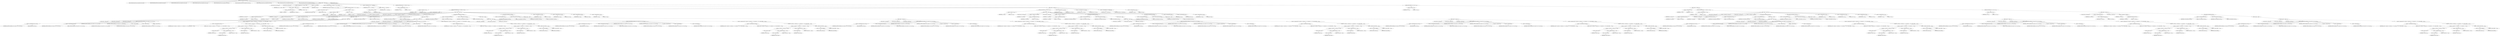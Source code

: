 digraph "putcontig8bitYCbCr22tile" {  
"58651" [label = <(METHOD,putcontig8bitYCbCr22tile)<SUB>2364</SUB>> ]
"58652" [label = <(PARAM,DECLAREContigPutFunc(putcontig8bitYCbCr22tile))<SUB>2364</SUB>> ]
"58653" [label = <(PARAM,DECLAREContigPutFunc(putcontig8bitYCbCr22tile))<SUB>2364</SUB>> ]
"58654" [label = <(PARAM,DECLAREContigPutFunc(putcontig8bitYCbCr22tile))<SUB>2364</SUB>> ]
"58655" [label = <(PARAM,DECLAREContigPutFunc(putcontig8bitYCbCr22tile))<SUB>2364</SUB>> ]
"58656" [label = <(PARAM,DECLAREContigPutFunc(putcontig8bitYCbCr22tile))<SUB>2364</SUB>> ]
"58657" [label = <(PARAM,DECLAREContigPutFunc(putcontig8bitYCbCr22tile))<SUB>2364</SUB>> ]
"58658" [label = <(PARAM,DECLAREContigPutFunc(putcontig8bitYCbCr22tile))<SUB>2364</SUB>> ]
"58659" [label = <(PARAM,DECLAREContigPutFunc(putcontig8bitYCbCr22tile))<SUB>2364</SUB>> ]
"58660" [label = <(PARAM,DECLAREContigPutFunc(putcontig8bitYCbCr22tile))<SUB>2364</SUB>> ]
"58661" [label = <(BLOCK,&lt;empty&gt;,&lt;empty&gt;)<SUB>2365</SUB>> ]
"58662" [label = <(LOCAL,uint32_t* cp2: uint32_t)<SUB>2366</SUB>> ]
"58663" [label = <(LOCAL,int32_t incr: int32_t)<SUB>2367</SUB>> ]
"58664" [label = <(&lt;operator&gt;.assignment,incr = 2 * toskew + w)<SUB>2367</SUB>> ]
"58665" [label = <(IDENTIFIER,incr,incr = 2 * toskew + w)<SUB>2367</SUB>> ]
"58666" [label = <(&lt;operator&gt;.addition,2 * toskew + w)<SUB>2367</SUB>> ]
"58667" [label = <(&lt;operator&gt;.multiplication,2 * toskew)<SUB>2367</SUB>> ]
"58668" [label = <(LITERAL,2,2 * toskew)<SUB>2367</SUB>> ]
"58669" [label = <(IDENTIFIER,toskew,2 * toskew)<SUB>2367</SUB>> ]
"58670" [label = <(IDENTIFIER,w,2 * toskew + w)<SUB>2367</SUB>> ]
"58671" [label = <(&lt;operator&gt;.cast,(void)y)<SUB>2368</SUB>> ]
"58672" [label = <(UNKNOWN,void,void)<SUB>2368</SUB>> ]
"58673" [label = <(IDENTIFIER,y,(void)y)<SUB>2368</SUB>> ]
"58674" [label = <(&lt;operator&gt;.assignment,fromskew = (fromskew / 2) * (2 * 2 + 2))<SUB>2369</SUB>> ]
"58675" [label = <(IDENTIFIER,fromskew,fromskew = (fromskew / 2) * (2 * 2 + 2))<SUB>2369</SUB>> ]
"58676" [label = <(&lt;operator&gt;.multiplication,(fromskew / 2) * (2 * 2 + 2))<SUB>2369</SUB>> ]
"58677" [label = <(&lt;operator&gt;.division,fromskew / 2)<SUB>2369</SUB>> ]
"58678" [label = <(IDENTIFIER,fromskew,fromskew / 2)<SUB>2369</SUB>> ]
"58679" [label = <(LITERAL,2,fromskew / 2)<SUB>2369</SUB>> ]
"58680" [label = <(&lt;operator&gt;.addition,2 * 2 + 2)<SUB>2369</SUB>> ]
"58681" [label = <(&lt;operator&gt;.multiplication,2 * 2)<SUB>2369</SUB>> ]
"58682" [label = <(LITERAL,2,2 * 2)<SUB>2369</SUB>> ]
"58683" [label = <(LITERAL,2,2 * 2)<SUB>2369</SUB>> ]
"58684" [label = <(LITERAL,2,2 * 2 + 2)<SUB>2369</SUB>> ]
"58685" [label = <(&lt;operator&gt;.assignment,cp2 = cp + w + toskew)<SUB>2370</SUB>> ]
"58686" [label = <(IDENTIFIER,cp2,cp2 = cp + w + toskew)<SUB>2370</SUB>> ]
"58687" [label = <(&lt;operator&gt;.addition,cp + w + toskew)<SUB>2370</SUB>> ]
"58688" [label = <(&lt;operator&gt;.addition,cp + w)<SUB>2370</SUB>> ]
"58689" [label = <(IDENTIFIER,cp,cp + w)<SUB>2370</SUB>> ]
"58690" [label = <(IDENTIFIER,w,cp + w)<SUB>2370</SUB>> ]
"58691" [label = <(IDENTIFIER,toskew,cp + w + toskew)<SUB>2370</SUB>> ]
"58692" [label = <(CONTROL_STRUCTURE,while (h &gt;= 2),while (h &gt;= 2))<SUB>2371</SUB>> ]
"58693" [label = <(&lt;operator&gt;.greaterEqualsThan,h &gt;= 2)<SUB>2371</SUB>> ]
"58694" [label = <(IDENTIFIER,h,h &gt;= 2)<SUB>2371</SUB>> ]
"58695" [label = <(LITERAL,2,h &gt;= 2)<SUB>2371</SUB>> ]
"58696" [label = <(BLOCK,&lt;empty&gt;,&lt;empty&gt;)<SUB>2372</SUB>> ]
"58697" [label = <(&lt;operator&gt;.assignment,x = w)<SUB>2373</SUB>> ]
"58698" [label = <(IDENTIFIER,x,x = w)<SUB>2373</SUB>> ]
"58699" [label = <(IDENTIFIER,w,x = w)<SUB>2373</SUB>> ]
"58700" [label = <(CONTROL_STRUCTURE,while (x &gt;= 2),while (x &gt;= 2))<SUB>2374</SUB>> ]
"58701" [label = <(&lt;operator&gt;.greaterEqualsThan,x &gt;= 2)<SUB>2374</SUB>> ]
"58702" [label = <(IDENTIFIER,x,x &gt;= 2)<SUB>2374</SUB>> ]
"58703" [label = <(LITERAL,2,x &gt;= 2)<SUB>2374</SUB>> ]
"58704" [label = <(BLOCK,&lt;empty&gt;,&lt;empty&gt;)<SUB>2375</SUB>> ]
"58705" [label = <(LOCAL,uint32_t Cb: uint32_t)<SUB>2376</SUB>> ]
"58706" [label = <(&lt;operator&gt;.assignment,Cb = pp[4])<SUB>2376</SUB>> ]
"58707" [label = <(IDENTIFIER,Cb,Cb = pp[4])<SUB>2376</SUB>> ]
"58708" [label = <(&lt;operator&gt;.indirectIndexAccess,pp[4])<SUB>2376</SUB>> ]
"58709" [label = <(IDENTIFIER,pp,Cb = pp[4])<SUB>2376</SUB>> ]
"58710" [label = <(LITERAL,4,Cb = pp[4])<SUB>2376</SUB>> ]
"58711" [label = <(LOCAL,uint32_t Cr: uint32_t)<SUB>2377</SUB>> ]
"58712" [label = <(&lt;operator&gt;.assignment,Cr = pp[5])<SUB>2377</SUB>> ]
"58713" [label = <(IDENTIFIER,Cr,Cr = pp[5])<SUB>2377</SUB>> ]
"58714" [label = <(&lt;operator&gt;.indirectIndexAccess,pp[5])<SUB>2377</SUB>> ]
"58715" [label = <(IDENTIFIER,pp,Cr = pp[5])<SUB>2377</SUB>> ]
"58716" [label = <(LITERAL,5,Cr = pp[5])<SUB>2377</SUB>> ]
"58717" [label = <(YCbCrtoRGB,YCbCrtoRGB(cp[0], pp[0]))<SUB>2378</SUB>> ]
"58718" [label = <(&lt;operator&gt;.indirectIndexAccess,cp[0])<SUB>2378</SUB>> ]
"58719" [label = <(IDENTIFIER,cp,YCbCrtoRGB(cp[0], pp[0]))<SUB>2378</SUB>> ]
"58720" [label = <(LITERAL,0,YCbCrtoRGB(cp[0], pp[0]))<SUB>2378</SUB>> ]
"58721" [label = <(&lt;operator&gt;.indirectIndexAccess,pp[0])<SUB>2378</SUB>> ]
"58722" [label = <(IDENTIFIER,pp,YCbCrtoRGB(cp[0], pp[0]))<SUB>2378</SUB>> ]
"58723" [label = <(LITERAL,0,YCbCrtoRGB(cp[0], pp[0]))<SUB>2378</SUB>> ]
"58724" [label = <(BLOCK,&lt;empty&gt;,&lt;empty&gt;)> ]
"58725" [label = <(BLOCK,&lt;empty&gt;,&lt;empty&gt;)<SUB>2378</SUB>> ]
"58726" [label = <(LOCAL,uint32_t r: uint32_t)<SUB>2378</SUB>> ]
"58727" [label = <(LOCAL,uint32_t g: uint32_t)<SUB>2378</SUB>> ]
"58728" [label = <(LOCAL,uint32_t b: uint32_t)<SUB>2378</SUB>> ]
"58729" [label = <(TIFFYCbCrtoRGB,TIFFYCbCrtoRGB(img-&gt;ycbcr, (pp[0]), Cb, Cr, &amp;r, &amp;g, &amp;b))<SUB>2378</SUB>> ]
"58730" [label = <(&lt;operator&gt;.indirectFieldAccess,img-&gt;ycbcr)<SUB>2378</SUB>> ]
"58731" [label = <(IDENTIFIER,img,TIFFYCbCrtoRGB(img-&gt;ycbcr, (pp[0]), Cb, Cr, &amp;r, &amp;g, &amp;b))<SUB>2378</SUB>> ]
"58732" [label = <(FIELD_IDENTIFIER,ycbcr,ycbcr)<SUB>2378</SUB>> ]
"58733" [label = <(&lt;operator&gt;.indirectIndexAccess,pp[0])<SUB>2378</SUB>> ]
"58734" [label = <(IDENTIFIER,pp,TIFFYCbCrtoRGB(img-&gt;ycbcr, (pp[0]), Cb, Cr, &amp;r, &amp;g, &amp;b))<SUB>2378</SUB>> ]
"58735" [label = <(LITERAL,0,TIFFYCbCrtoRGB(img-&gt;ycbcr, (pp[0]), Cb, Cr, &amp;r, &amp;g, &amp;b))<SUB>2378</SUB>> ]
"58736" [label = <(IDENTIFIER,Cb,TIFFYCbCrtoRGB(img-&gt;ycbcr, (pp[0]), Cb, Cr, &amp;r, &amp;g, &amp;b))<SUB>2378</SUB>> ]
"58737" [label = <(IDENTIFIER,Cr,TIFFYCbCrtoRGB(img-&gt;ycbcr, (pp[0]), Cb, Cr, &amp;r, &amp;g, &amp;b))<SUB>2378</SUB>> ]
"58738" [label = <(&lt;operator&gt;.addressOf,&amp;r)<SUB>2378</SUB>> ]
"58739" [label = <(IDENTIFIER,r,TIFFYCbCrtoRGB(img-&gt;ycbcr, (pp[0]), Cb, Cr, &amp;r, &amp;g, &amp;b))<SUB>2378</SUB>> ]
"58740" [label = <(&lt;operator&gt;.addressOf,&amp;g)<SUB>2378</SUB>> ]
"58741" [label = <(IDENTIFIER,g,TIFFYCbCrtoRGB(img-&gt;ycbcr, (pp[0]), Cb, Cr, &amp;r, &amp;g, &amp;b))<SUB>2378</SUB>> ]
"58742" [label = <(&lt;operator&gt;.addressOf,&amp;b)<SUB>2378</SUB>> ]
"58743" [label = <(IDENTIFIER,b,TIFFYCbCrtoRGB(img-&gt;ycbcr, (pp[0]), Cb, Cr, &amp;r, &amp;g, &amp;b))<SUB>2378</SUB>> ]
"58744" [label = <(&lt;operator&gt;.assignment,cp[0] = ((uint32_t)(r) | ((uint32_t)(g) &lt;&lt; 8) | ((uint32_t)(b) &lt;&lt; 16) | (((uint32_t)0xffL) &lt;&lt; 24)))<SUB>2378</SUB>> ]
"58745" [label = <(&lt;operator&gt;.indirectIndexAccess,cp[0])<SUB>2378</SUB>> ]
"58746" [label = <(IDENTIFIER,cp,cp[0] = ((uint32_t)(r) | ((uint32_t)(g) &lt;&lt; 8) | ((uint32_t)(b) &lt;&lt; 16) | (((uint32_t)0xffL) &lt;&lt; 24)))<SUB>2378</SUB>> ]
"58747" [label = <(LITERAL,0,cp[0] = ((uint32_t)(r) | ((uint32_t)(g) &lt;&lt; 8) | ((uint32_t)(b) &lt;&lt; 16) | (((uint32_t)0xffL) &lt;&lt; 24)))<SUB>2378</SUB>> ]
"58748" [label = <(&lt;operator&gt;.or,(uint32_t)(r) | ((uint32_t)(g) &lt;&lt; 8) | ((uint32_t)(b) &lt;&lt; 16) | (((uint32_t)0xffL) &lt;&lt; 24))<SUB>2378</SUB>> ]
"58749" [label = <(&lt;operator&gt;.or,(uint32_t)(r) | ((uint32_t)(g) &lt;&lt; 8) | ((uint32_t)(b) &lt;&lt; 16))<SUB>2378</SUB>> ]
"58750" [label = <(&lt;operator&gt;.or,(uint32_t)(r) | ((uint32_t)(g) &lt;&lt; 8))<SUB>2378</SUB>> ]
"58751" [label = <(uint32_t,(uint32_t)(r))<SUB>2378</SUB>> ]
"58752" [label = <(IDENTIFIER,r,(uint32_t)(r))<SUB>2378</SUB>> ]
"58753" [label = <(&lt;operator&gt;.shiftLeft,(uint32_t)(g) &lt;&lt; 8)<SUB>2378</SUB>> ]
"58754" [label = <(uint32_t,(uint32_t)(g))<SUB>2378</SUB>> ]
"58755" [label = <(IDENTIFIER,g,(uint32_t)(g))<SUB>2378</SUB>> ]
"58756" [label = <(LITERAL,8,(uint32_t)(g) &lt;&lt; 8)<SUB>2378</SUB>> ]
"58757" [label = <(&lt;operator&gt;.shiftLeft,(uint32_t)(b) &lt;&lt; 16)<SUB>2378</SUB>> ]
"58758" [label = <(uint32_t,(uint32_t)(b))<SUB>2378</SUB>> ]
"58759" [label = <(IDENTIFIER,b,(uint32_t)(b))<SUB>2378</SUB>> ]
"58760" [label = <(LITERAL,16,(uint32_t)(b) &lt;&lt; 16)<SUB>2378</SUB>> ]
"58761" [label = <(&lt;operator&gt;.shiftLeft,((uint32_t)0xffL) &lt;&lt; 24)<SUB>2378</SUB>> ]
"58762" [label = <(&lt;operator&gt;.cast,(uint32_t)0xffL)<SUB>2378</SUB>> ]
"58763" [label = <(UNKNOWN,uint32_t,uint32_t)<SUB>2378</SUB>> ]
"58764" [label = <(LITERAL,0xffL,(uint32_t)0xffL)<SUB>2378</SUB>> ]
"58765" [label = <(LITERAL,24,((uint32_t)0xffL) &lt;&lt; 24)<SUB>2378</SUB>> ]
"58766" [label = <(YCbCrtoRGB,YCbCrtoRGB(cp[1], pp[1]))<SUB>2379</SUB>> ]
"58767" [label = <(&lt;operator&gt;.indirectIndexAccess,cp[1])<SUB>2379</SUB>> ]
"58768" [label = <(IDENTIFIER,cp,YCbCrtoRGB(cp[1], pp[1]))<SUB>2379</SUB>> ]
"58769" [label = <(LITERAL,1,YCbCrtoRGB(cp[1], pp[1]))<SUB>2379</SUB>> ]
"58770" [label = <(&lt;operator&gt;.indirectIndexAccess,pp[1])<SUB>2379</SUB>> ]
"58771" [label = <(IDENTIFIER,pp,YCbCrtoRGB(cp[1], pp[1]))<SUB>2379</SUB>> ]
"58772" [label = <(LITERAL,1,YCbCrtoRGB(cp[1], pp[1]))<SUB>2379</SUB>> ]
"58773" [label = <(BLOCK,&lt;empty&gt;,&lt;empty&gt;)> ]
"58774" [label = <(BLOCK,&lt;empty&gt;,&lt;empty&gt;)<SUB>2379</SUB>> ]
"58775" [label = <(LOCAL,uint32_t r: uint32_t)<SUB>2379</SUB>> ]
"58776" [label = <(LOCAL,uint32_t g: uint32_t)<SUB>2379</SUB>> ]
"58777" [label = <(LOCAL,uint32_t b: uint32_t)<SUB>2379</SUB>> ]
"58778" [label = <(TIFFYCbCrtoRGB,TIFFYCbCrtoRGB(img-&gt;ycbcr, (pp[1]), Cb, Cr, &amp;r, &amp;g, &amp;b))<SUB>2379</SUB>> ]
"58779" [label = <(&lt;operator&gt;.indirectFieldAccess,img-&gt;ycbcr)<SUB>2379</SUB>> ]
"58780" [label = <(IDENTIFIER,img,TIFFYCbCrtoRGB(img-&gt;ycbcr, (pp[1]), Cb, Cr, &amp;r, &amp;g, &amp;b))<SUB>2379</SUB>> ]
"58781" [label = <(FIELD_IDENTIFIER,ycbcr,ycbcr)<SUB>2379</SUB>> ]
"58782" [label = <(&lt;operator&gt;.indirectIndexAccess,pp[1])<SUB>2379</SUB>> ]
"58783" [label = <(IDENTIFIER,pp,TIFFYCbCrtoRGB(img-&gt;ycbcr, (pp[1]), Cb, Cr, &amp;r, &amp;g, &amp;b))<SUB>2379</SUB>> ]
"58784" [label = <(LITERAL,1,TIFFYCbCrtoRGB(img-&gt;ycbcr, (pp[1]), Cb, Cr, &amp;r, &amp;g, &amp;b))<SUB>2379</SUB>> ]
"58785" [label = <(IDENTIFIER,Cb,TIFFYCbCrtoRGB(img-&gt;ycbcr, (pp[1]), Cb, Cr, &amp;r, &amp;g, &amp;b))<SUB>2379</SUB>> ]
"58786" [label = <(IDENTIFIER,Cr,TIFFYCbCrtoRGB(img-&gt;ycbcr, (pp[1]), Cb, Cr, &amp;r, &amp;g, &amp;b))<SUB>2379</SUB>> ]
"58787" [label = <(&lt;operator&gt;.addressOf,&amp;r)<SUB>2379</SUB>> ]
"58788" [label = <(IDENTIFIER,r,TIFFYCbCrtoRGB(img-&gt;ycbcr, (pp[1]), Cb, Cr, &amp;r, &amp;g, &amp;b))<SUB>2379</SUB>> ]
"58789" [label = <(&lt;operator&gt;.addressOf,&amp;g)<SUB>2379</SUB>> ]
"58790" [label = <(IDENTIFIER,g,TIFFYCbCrtoRGB(img-&gt;ycbcr, (pp[1]), Cb, Cr, &amp;r, &amp;g, &amp;b))<SUB>2379</SUB>> ]
"58791" [label = <(&lt;operator&gt;.addressOf,&amp;b)<SUB>2379</SUB>> ]
"58792" [label = <(IDENTIFIER,b,TIFFYCbCrtoRGB(img-&gt;ycbcr, (pp[1]), Cb, Cr, &amp;r, &amp;g, &amp;b))<SUB>2379</SUB>> ]
"58793" [label = <(&lt;operator&gt;.assignment,cp[1] = ((uint32_t)(r) | ((uint32_t)(g) &lt;&lt; 8) | ((uint32_t)(b) &lt;&lt; 16) | (((uint32_t)0xffL) &lt;&lt; 24)))<SUB>2379</SUB>> ]
"58794" [label = <(&lt;operator&gt;.indirectIndexAccess,cp[1])<SUB>2379</SUB>> ]
"58795" [label = <(IDENTIFIER,cp,cp[1] = ((uint32_t)(r) | ((uint32_t)(g) &lt;&lt; 8) | ((uint32_t)(b) &lt;&lt; 16) | (((uint32_t)0xffL) &lt;&lt; 24)))<SUB>2379</SUB>> ]
"58796" [label = <(LITERAL,1,cp[1] = ((uint32_t)(r) | ((uint32_t)(g) &lt;&lt; 8) | ((uint32_t)(b) &lt;&lt; 16) | (((uint32_t)0xffL) &lt;&lt; 24)))<SUB>2379</SUB>> ]
"58797" [label = <(&lt;operator&gt;.or,(uint32_t)(r) | ((uint32_t)(g) &lt;&lt; 8) | ((uint32_t)(b) &lt;&lt; 16) | (((uint32_t)0xffL) &lt;&lt; 24))<SUB>2379</SUB>> ]
"58798" [label = <(&lt;operator&gt;.or,(uint32_t)(r) | ((uint32_t)(g) &lt;&lt; 8) | ((uint32_t)(b) &lt;&lt; 16))<SUB>2379</SUB>> ]
"58799" [label = <(&lt;operator&gt;.or,(uint32_t)(r) | ((uint32_t)(g) &lt;&lt; 8))<SUB>2379</SUB>> ]
"58800" [label = <(uint32_t,(uint32_t)(r))<SUB>2379</SUB>> ]
"58801" [label = <(IDENTIFIER,r,(uint32_t)(r))<SUB>2379</SUB>> ]
"58802" [label = <(&lt;operator&gt;.shiftLeft,(uint32_t)(g) &lt;&lt; 8)<SUB>2379</SUB>> ]
"58803" [label = <(uint32_t,(uint32_t)(g))<SUB>2379</SUB>> ]
"58804" [label = <(IDENTIFIER,g,(uint32_t)(g))<SUB>2379</SUB>> ]
"58805" [label = <(LITERAL,8,(uint32_t)(g) &lt;&lt; 8)<SUB>2379</SUB>> ]
"58806" [label = <(&lt;operator&gt;.shiftLeft,(uint32_t)(b) &lt;&lt; 16)<SUB>2379</SUB>> ]
"58807" [label = <(uint32_t,(uint32_t)(b))<SUB>2379</SUB>> ]
"58808" [label = <(IDENTIFIER,b,(uint32_t)(b))<SUB>2379</SUB>> ]
"58809" [label = <(LITERAL,16,(uint32_t)(b) &lt;&lt; 16)<SUB>2379</SUB>> ]
"58810" [label = <(&lt;operator&gt;.shiftLeft,((uint32_t)0xffL) &lt;&lt; 24)<SUB>2379</SUB>> ]
"58811" [label = <(&lt;operator&gt;.cast,(uint32_t)0xffL)<SUB>2379</SUB>> ]
"58812" [label = <(UNKNOWN,uint32_t,uint32_t)<SUB>2379</SUB>> ]
"58813" [label = <(LITERAL,0xffL,(uint32_t)0xffL)<SUB>2379</SUB>> ]
"58814" [label = <(LITERAL,24,((uint32_t)0xffL) &lt;&lt; 24)<SUB>2379</SUB>> ]
"58815" [label = <(YCbCrtoRGB,YCbCrtoRGB(cp2[0], pp[2]))<SUB>2380</SUB>> ]
"58816" [label = <(&lt;operator&gt;.indirectIndexAccess,cp2[0])<SUB>2380</SUB>> ]
"58817" [label = <(IDENTIFIER,cp2,YCbCrtoRGB(cp2[0], pp[2]))<SUB>2380</SUB>> ]
"58818" [label = <(LITERAL,0,YCbCrtoRGB(cp2[0], pp[2]))<SUB>2380</SUB>> ]
"58819" [label = <(&lt;operator&gt;.indirectIndexAccess,pp[2])<SUB>2380</SUB>> ]
"58820" [label = <(IDENTIFIER,pp,YCbCrtoRGB(cp2[0], pp[2]))<SUB>2380</SUB>> ]
"58821" [label = <(LITERAL,2,YCbCrtoRGB(cp2[0], pp[2]))<SUB>2380</SUB>> ]
"58822" [label = <(BLOCK,&lt;empty&gt;,&lt;empty&gt;)> ]
"58823" [label = <(BLOCK,&lt;empty&gt;,&lt;empty&gt;)<SUB>2380</SUB>> ]
"58824" [label = <(LOCAL,uint32_t r: uint32_t)<SUB>2380</SUB>> ]
"58825" [label = <(LOCAL,uint32_t g: uint32_t)<SUB>2380</SUB>> ]
"58826" [label = <(LOCAL,uint32_t b: uint32_t)<SUB>2380</SUB>> ]
"58827" [label = <(TIFFYCbCrtoRGB,TIFFYCbCrtoRGB(img-&gt;ycbcr, (pp[2]), Cb, Cr, &amp;r, &amp;g, &amp;b))<SUB>2380</SUB>> ]
"58828" [label = <(&lt;operator&gt;.indirectFieldAccess,img-&gt;ycbcr)<SUB>2380</SUB>> ]
"58829" [label = <(IDENTIFIER,img,TIFFYCbCrtoRGB(img-&gt;ycbcr, (pp[2]), Cb, Cr, &amp;r, &amp;g, &amp;b))<SUB>2380</SUB>> ]
"58830" [label = <(FIELD_IDENTIFIER,ycbcr,ycbcr)<SUB>2380</SUB>> ]
"58831" [label = <(&lt;operator&gt;.indirectIndexAccess,pp[2])<SUB>2380</SUB>> ]
"58832" [label = <(IDENTIFIER,pp,TIFFYCbCrtoRGB(img-&gt;ycbcr, (pp[2]), Cb, Cr, &amp;r, &amp;g, &amp;b))<SUB>2380</SUB>> ]
"58833" [label = <(LITERAL,2,TIFFYCbCrtoRGB(img-&gt;ycbcr, (pp[2]), Cb, Cr, &amp;r, &amp;g, &amp;b))<SUB>2380</SUB>> ]
"58834" [label = <(IDENTIFIER,Cb,TIFFYCbCrtoRGB(img-&gt;ycbcr, (pp[2]), Cb, Cr, &amp;r, &amp;g, &amp;b))<SUB>2380</SUB>> ]
"58835" [label = <(IDENTIFIER,Cr,TIFFYCbCrtoRGB(img-&gt;ycbcr, (pp[2]), Cb, Cr, &amp;r, &amp;g, &amp;b))<SUB>2380</SUB>> ]
"58836" [label = <(&lt;operator&gt;.addressOf,&amp;r)<SUB>2380</SUB>> ]
"58837" [label = <(IDENTIFIER,r,TIFFYCbCrtoRGB(img-&gt;ycbcr, (pp[2]), Cb, Cr, &amp;r, &amp;g, &amp;b))<SUB>2380</SUB>> ]
"58838" [label = <(&lt;operator&gt;.addressOf,&amp;g)<SUB>2380</SUB>> ]
"58839" [label = <(IDENTIFIER,g,TIFFYCbCrtoRGB(img-&gt;ycbcr, (pp[2]), Cb, Cr, &amp;r, &amp;g, &amp;b))<SUB>2380</SUB>> ]
"58840" [label = <(&lt;operator&gt;.addressOf,&amp;b)<SUB>2380</SUB>> ]
"58841" [label = <(IDENTIFIER,b,TIFFYCbCrtoRGB(img-&gt;ycbcr, (pp[2]), Cb, Cr, &amp;r, &amp;g, &amp;b))<SUB>2380</SUB>> ]
"58842" [label = <(&lt;operator&gt;.assignment,cp2[0] = ((uint32_t)(r) | ((uint32_t)(g) &lt;&lt; 8) | ((uint32_t)(b) &lt;&lt; 16) | (((uint32_t)0xffL) &lt;&lt; 24)))<SUB>2380</SUB>> ]
"58843" [label = <(&lt;operator&gt;.indirectIndexAccess,cp2[0])<SUB>2380</SUB>> ]
"58844" [label = <(IDENTIFIER,cp2,cp2[0] = ((uint32_t)(r) | ((uint32_t)(g) &lt;&lt; 8) | ((uint32_t)(b) &lt;&lt; 16) | (((uint32_t)0xffL) &lt;&lt; 24)))<SUB>2380</SUB>> ]
"58845" [label = <(LITERAL,0,cp2[0] = ((uint32_t)(r) | ((uint32_t)(g) &lt;&lt; 8) | ((uint32_t)(b) &lt;&lt; 16) | (((uint32_t)0xffL) &lt;&lt; 24)))<SUB>2380</SUB>> ]
"58846" [label = <(&lt;operator&gt;.or,(uint32_t)(r) | ((uint32_t)(g) &lt;&lt; 8) | ((uint32_t)(b) &lt;&lt; 16) | (((uint32_t)0xffL) &lt;&lt; 24))<SUB>2380</SUB>> ]
"58847" [label = <(&lt;operator&gt;.or,(uint32_t)(r) | ((uint32_t)(g) &lt;&lt; 8) | ((uint32_t)(b) &lt;&lt; 16))<SUB>2380</SUB>> ]
"58848" [label = <(&lt;operator&gt;.or,(uint32_t)(r) | ((uint32_t)(g) &lt;&lt; 8))<SUB>2380</SUB>> ]
"58849" [label = <(uint32_t,(uint32_t)(r))<SUB>2380</SUB>> ]
"58850" [label = <(IDENTIFIER,r,(uint32_t)(r))<SUB>2380</SUB>> ]
"58851" [label = <(&lt;operator&gt;.shiftLeft,(uint32_t)(g) &lt;&lt; 8)<SUB>2380</SUB>> ]
"58852" [label = <(uint32_t,(uint32_t)(g))<SUB>2380</SUB>> ]
"58853" [label = <(IDENTIFIER,g,(uint32_t)(g))<SUB>2380</SUB>> ]
"58854" [label = <(LITERAL,8,(uint32_t)(g) &lt;&lt; 8)<SUB>2380</SUB>> ]
"58855" [label = <(&lt;operator&gt;.shiftLeft,(uint32_t)(b) &lt;&lt; 16)<SUB>2380</SUB>> ]
"58856" [label = <(uint32_t,(uint32_t)(b))<SUB>2380</SUB>> ]
"58857" [label = <(IDENTIFIER,b,(uint32_t)(b))<SUB>2380</SUB>> ]
"58858" [label = <(LITERAL,16,(uint32_t)(b) &lt;&lt; 16)<SUB>2380</SUB>> ]
"58859" [label = <(&lt;operator&gt;.shiftLeft,((uint32_t)0xffL) &lt;&lt; 24)<SUB>2380</SUB>> ]
"58860" [label = <(&lt;operator&gt;.cast,(uint32_t)0xffL)<SUB>2380</SUB>> ]
"58861" [label = <(UNKNOWN,uint32_t,uint32_t)<SUB>2380</SUB>> ]
"58862" [label = <(LITERAL,0xffL,(uint32_t)0xffL)<SUB>2380</SUB>> ]
"58863" [label = <(LITERAL,24,((uint32_t)0xffL) &lt;&lt; 24)<SUB>2380</SUB>> ]
"58864" [label = <(YCbCrtoRGB,YCbCrtoRGB(cp2[1], pp[3]))<SUB>2381</SUB>> ]
"58865" [label = <(&lt;operator&gt;.indirectIndexAccess,cp2[1])<SUB>2381</SUB>> ]
"58866" [label = <(IDENTIFIER,cp2,YCbCrtoRGB(cp2[1], pp[3]))<SUB>2381</SUB>> ]
"58867" [label = <(LITERAL,1,YCbCrtoRGB(cp2[1], pp[3]))<SUB>2381</SUB>> ]
"58868" [label = <(&lt;operator&gt;.indirectIndexAccess,pp[3])<SUB>2381</SUB>> ]
"58869" [label = <(IDENTIFIER,pp,YCbCrtoRGB(cp2[1], pp[3]))<SUB>2381</SUB>> ]
"58870" [label = <(LITERAL,3,YCbCrtoRGB(cp2[1], pp[3]))<SUB>2381</SUB>> ]
"58871" [label = <(BLOCK,&lt;empty&gt;,&lt;empty&gt;)> ]
"58872" [label = <(BLOCK,&lt;empty&gt;,&lt;empty&gt;)<SUB>2381</SUB>> ]
"58873" [label = <(LOCAL,uint32_t r: uint32_t)<SUB>2381</SUB>> ]
"58874" [label = <(LOCAL,uint32_t g: uint32_t)<SUB>2381</SUB>> ]
"58875" [label = <(LOCAL,uint32_t b: uint32_t)<SUB>2381</SUB>> ]
"58876" [label = <(TIFFYCbCrtoRGB,TIFFYCbCrtoRGB(img-&gt;ycbcr, (pp[3]), Cb, Cr, &amp;r, &amp;g, &amp;b))<SUB>2381</SUB>> ]
"58877" [label = <(&lt;operator&gt;.indirectFieldAccess,img-&gt;ycbcr)<SUB>2381</SUB>> ]
"58878" [label = <(IDENTIFIER,img,TIFFYCbCrtoRGB(img-&gt;ycbcr, (pp[3]), Cb, Cr, &amp;r, &amp;g, &amp;b))<SUB>2381</SUB>> ]
"58879" [label = <(FIELD_IDENTIFIER,ycbcr,ycbcr)<SUB>2381</SUB>> ]
"58880" [label = <(&lt;operator&gt;.indirectIndexAccess,pp[3])<SUB>2381</SUB>> ]
"58881" [label = <(IDENTIFIER,pp,TIFFYCbCrtoRGB(img-&gt;ycbcr, (pp[3]), Cb, Cr, &amp;r, &amp;g, &amp;b))<SUB>2381</SUB>> ]
"58882" [label = <(LITERAL,3,TIFFYCbCrtoRGB(img-&gt;ycbcr, (pp[3]), Cb, Cr, &amp;r, &amp;g, &amp;b))<SUB>2381</SUB>> ]
"58883" [label = <(IDENTIFIER,Cb,TIFFYCbCrtoRGB(img-&gt;ycbcr, (pp[3]), Cb, Cr, &amp;r, &amp;g, &amp;b))<SUB>2381</SUB>> ]
"58884" [label = <(IDENTIFIER,Cr,TIFFYCbCrtoRGB(img-&gt;ycbcr, (pp[3]), Cb, Cr, &amp;r, &amp;g, &amp;b))<SUB>2381</SUB>> ]
"58885" [label = <(&lt;operator&gt;.addressOf,&amp;r)<SUB>2381</SUB>> ]
"58886" [label = <(IDENTIFIER,r,TIFFYCbCrtoRGB(img-&gt;ycbcr, (pp[3]), Cb, Cr, &amp;r, &amp;g, &amp;b))<SUB>2381</SUB>> ]
"58887" [label = <(&lt;operator&gt;.addressOf,&amp;g)<SUB>2381</SUB>> ]
"58888" [label = <(IDENTIFIER,g,TIFFYCbCrtoRGB(img-&gt;ycbcr, (pp[3]), Cb, Cr, &amp;r, &amp;g, &amp;b))<SUB>2381</SUB>> ]
"58889" [label = <(&lt;operator&gt;.addressOf,&amp;b)<SUB>2381</SUB>> ]
"58890" [label = <(IDENTIFIER,b,TIFFYCbCrtoRGB(img-&gt;ycbcr, (pp[3]), Cb, Cr, &amp;r, &amp;g, &amp;b))<SUB>2381</SUB>> ]
"58891" [label = <(&lt;operator&gt;.assignment,cp2[1] = ((uint32_t)(r) | ((uint32_t)(g) &lt;&lt; 8) | ((uint32_t)(b) &lt;&lt; 16) | (((uint32_t)0xffL) &lt;&lt; 24)))<SUB>2381</SUB>> ]
"58892" [label = <(&lt;operator&gt;.indirectIndexAccess,cp2[1])<SUB>2381</SUB>> ]
"58893" [label = <(IDENTIFIER,cp2,cp2[1] = ((uint32_t)(r) | ((uint32_t)(g) &lt;&lt; 8) | ((uint32_t)(b) &lt;&lt; 16) | (((uint32_t)0xffL) &lt;&lt; 24)))<SUB>2381</SUB>> ]
"58894" [label = <(LITERAL,1,cp2[1] = ((uint32_t)(r) | ((uint32_t)(g) &lt;&lt; 8) | ((uint32_t)(b) &lt;&lt; 16) | (((uint32_t)0xffL) &lt;&lt; 24)))<SUB>2381</SUB>> ]
"58895" [label = <(&lt;operator&gt;.or,(uint32_t)(r) | ((uint32_t)(g) &lt;&lt; 8) | ((uint32_t)(b) &lt;&lt; 16) | (((uint32_t)0xffL) &lt;&lt; 24))<SUB>2381</SUB>> ]
"58896" [label = <(&lt;operator&gt;.or,(uint32_t)(r) | ((uint32_t)(g) &lt;&lt; 8) | ((uint32_t)(b) &lt;&lt; 16))<SUB>2381</SUB>> ]
"58897" [label = <(&lt;operator&gt;.or,(uint32_t)(r) | ((uint32_t)(g) &lt;&lt; 8))<SUB>2381</SUB>> ]
"58898" [label = <(uint32_t,(uint32_t)(r))<SUB>2381</SUB>> ]
"58899" [label = <(IDENTIFIER,r,(uint32_t)(r))<SUB>2381</SUB>> ]
"58900" [label = <(&lt;operator&gt;.shiftLeft,(uint32_t)(g) &lt;&lt; 8)<SUB>2381</SUB>> ]
"58901" [label = <(uint32_t,(uint32_t)(g))<SUB>2381</SUB>> ]
"58902" [label = <(IDENTIFIER,g,(uint32_t)(g))<SUB>2381</SUB>> ]
"58903" [label = <(LITERAL,8,(uint32_t)(g) &lt;&lt; 8)<SUB>2381</SUB>> ]
"58904" [label = <(&lt;operator&gt;.shiftLeft,(uint32_t)(b) &lt;&lt; 16)<SUB>2381</SUB>> ]
"58905" [label = <(uint32_t,(uint32_t)(b))<SUB>2381</SUB>> ]
"58906" [label = <(IDENTIFIER,b,(uint32_t)(b))<SUB>2381</SUB>> ]
"58907" [label = <(LITERAL,16,(uint32_t)(b) &lt;&lt; 16)<SUB>2381</SUB>> ]
"58908" [label = <(&lt;operator&gt;.shiftLeft,((uint32_t)0xffL) &lt;&lt; 24)<SUB>2381</SUB>> ]
"58909" [label = <(&lt;operator&gt;.cast,(uint32_t)0xffL)<SUB>2381</SUB>> ]
"58910" [label = <(UNKNOWN,uint32_t,uint32_t)<SUB>2381</SUB>> ]
"58911" [label = <(LITERAL,0xffL,(uint32_t)0xffL)<SUB>2381</SUB>> ]
"58912" [label = <(LITERAL,24,((uint32_t)0xffL) &lt;&lt; 24)<SUB>2381</SUB>> ]
"58913" [label = <(&lt;operator&gt;.assignmentPlus,cp += 2)<SUB>2382</SUB>> ]
"58914" [label = <(IDENTIFIER,cp,cp += 2)<SUB>2382</SUB>> ]
"58915" [label = <(LITERAL,2,cp += 2)<SUB>2382</SUB>> ]
"58916" [label = <(&lt;operator&gt;.assignmentPlus,cp2 += 2)<SUB>2383</SUB>> ]
"58917" [label = <(IDENTIFIER,cp2,cp2 += 2)<SUB>2383</SUB>> ]
"58918" [label = <(LITERAL,2,cp2 += 2)<SUB>2383</SUB>> ]
"58919" [label = <(&lt;operator&gt;.assignmentPlus,pp += 6)<SUB>2384</SUB>> ]
"58920" [label = <(IDENTIFIER,pp,pp += 6)<SUB>2384</SUB>> ]
"58921" [label = <(LITERAL,6,pp += 6)<SUB>2384</SUB>> ]
"58922" [label = <(&lt;operator&gt;.assignmentMinus,x -= 2)<SUB>2385</SUB>> ]
"58923" [label = <(IDENTIFIER,x,x -= 2)<SUB>2385</SUB>> ]
"58924" [label = <(LITERAL,2,x -= 2)<SUB>2385</SUB>> ]
"58925" [label = <(CONTROL_STRUCTURE,if (x == 1),if (x == 1))<SUB>2387</SUB>> ]
"58926" [label = <(&lt;operator&gt;.equals,x == 1)<SUB>2387</SUB>> ]
"58927" [label = <(IDENTIFIER,x,x == 1)<SUB>2387</SUB>> ]
"58928" [label = <(LITERAL,1,x == 1)<SUB>2387</SUB>> ]
"58929" [label = <(BLOCK,&lt;empty&gt;,&lt;empty&gt;)<SUB>2388</SUB>> ]
"58930" [label = <(LOCAL,uint32_t Cb: uint32_t)<SUB>2389</SUB>> ]
"58931" [label = <(&lt;operator&gt;.assignment,Cb = pp[4])<SUB>2389</SUB>> ]
"58932" [label = <(IDENTIFIER,Cb,Cb = pp[4])<SUB>2389</SUB>> ]
"58933" [label = <(&lt;operator&gt;.indirectIndexAccess,pp[4])<SUB>2389</SUB>> ]
"58934" [label = <(IDENTIFIER,pp,Cb = pp[4])<SUB>2389</SUB>> ]
"58935" [label = <(LITERAL,4,Cb = pp[4])<SUB>2389</SUB>> ]
"58936" [label = <(LOCAL,uint32_t Cr: uint32_t)<SUB>2390</SUB>> ]
"58937" [label = <(&lt;operator&gt;.assignment,Cr = pp[5])<SUB>2390</SUB>> ]
"58938" [label = <(IDENTIFIER,Cr,Cr = pp[5])<SUB>2390</SUB>> ]
"58939" [label = <(&lt;operator&gt;.indirectIndexAccess,pp[5])<SUB>2390</SUB>> ]
"58940" [label = <(IDENTIFIER,pp,Cr = pp[5])<SUB>2390</SUB>> ]
"58941" [label = <(LITERAL,5,Cr = pp[5])<SUB>2390</SUB>> ]
"58942" [label = <(YCbCrtoRGB,YCbCrtoRGB(cp[0], pp[0]))<SUB>2391</SUB>> ]
"58943" [label = <(&lt;operator&gt;.indirectIndexAccess,cp[0])<SUB>2391</SUB>> ]
"58944" [label = <(IDENTIFIER,cp,YCbCrtoRGB(cp[0], pp[0]))<SUB>2391</SUB>> ]
"58945" [label = <(LITERAL,0,YCbCrtoRGB(cp[0], pp[0]))<SUB>2391</SUB>> ]
"58946" [label = <(&lt;operator&gt;.indirectIndexAccess,pp[0])<SUB>2391</SUB>> ]
"58947" [label = <(IDENTIFIER,pp,YCbCrtoRGB(cp[0], pp[0]))<SUB>2391</SUB>> ]
"58948" [label = <(LITERAL,0,YCbCrtoRGB(cp[0], pp[0]))<SUB>2391</SUB>> ]
"58949" [label = <(BLOCK,&lt;empty&gt;,&lt;empty&gt;)> ]
"58950" [label = <(BLOCK,&lt;empty&gt;,&lt;empty&gt;)<SUB>2391</SUB>> ]
"58951" [label = <(LOCAL,uint32_t r: uint32_t)<SUB>2391</SUB>> ]
"58952" [label = <(LOCAL,uint32_t g: uint32_t)<SUB>2391</SUB>> ]
"58953" [label = <(LOCAL,uint32_t b: uint32_t)<SUB>2391</SUB>> ]
"58954" [label = <(TIFFYCbCrtoRGB,TIFFYCbCrtoRGB(img-&gt;ycbcr, (pp[0]), Cb, Cr, &amp;r, &amp;g, &amp;b))<SUB>2391</SUB>> ]
"58955" [label = <(&lt;operator&gt;.indirectFieldAccess,img-&gt;ycbcr)<SUB>2391</SUB>> ]
"58956" [label = <(IDENTIFIER,img,TIFFYCbCrtoRGB(img-&gt;ycbcr, (pp[0]), Cb, Cr, &amp;r, &amp;g, &amp;b))<SUB>2391</SUB>> ]
"58957" [label = <(FIELD_IDENTIFIER,ycbcr,ycbcr)<SUB>2391</SUB>> ]
"58958" [label = <(&lt;operator&gt;.indirectIndexAccess,pp[0])<SUB>2391</SUB>> ]
"58959" [label = <(IDENTIFIER,pp,TIFFYCbCrtoRGB(img-&gt;ycbcr, (pp[0]), Cb, Cr, &amp;r, &amp;g, &amp;b))<SUB>2391</SUB>> ]
"58960" [label = <(LITERAL,0,TIFFYCbCrtoRGB(img-&gt;ycbcr, (pp[0]), Cb, Cr, &amp;r, &amp;g, &amp;b))<SUB>2391</SUB>> ]
"58961" [label = <(IDENTIFIER,Cb,TIFFYCbCrtoRGB(img-&gt;ycbcr, (pp[0]), Cb, Cr, &amp;r, &amp;g, &amp;b))<SUB>2391</SUB>> ]
"58962" [label = <(IDENTIFIER,Cr,TIFFYCbCrtoRGB(img-&gt;ycbcr, (pp[0]), Cb, Cr, &amp;r, &amp;g, &amp;b))<SUB>2391</SUB>> ]
"58963" [label = <(&lt;operator&gt;.addressOf,&amp;r)<SUB>2391</SUB>> ]
"58964" [label = <(IDENTIFIER,r,TIFFYCbCrtoRGB(img-&gt;ycbcr, (pp[0]), Cb, Cr, &amp;r, &amp;g, &amp;b))<SUB>2391</SUB>> ]
"58965" [label = <(&lt;operator&gt;.addressOf,&amp;g)<SUB>2391</SUB>> ]
"58966" [label = <(IDENTIFIER,g,TIFFYCbCrtoRGB(img-&gt;ycbcr, (pp[0]), Cb, Cr, &amp;r, &amp;g, &amp;b))<SUB>2391</SUB>> ]
"58967" [label = <(&lt;operator&gt;.addressOf,&amp;b)<SUB>2391</SUB>> ]
"58968" [label = <(IDENTIFIER,b,TIFFYCbCrtoRGB(img-&gt;ycbcr, (pp[0]), Cb, Cr, &amp;r, &amp;g, &amp;b))<SUB>2391</SUB>> ]
"58969" [label = <(&lt;operator&gt;.assignment,cp[0] = ((uint32_t)(r) | ((uint32_t)(g) &lt;&lt; 8) | ((uint32_t)(b) &lt;&lt; 16) | (((uint32_t)0xffL) &lt;&lt; 24)))<SUB>2391</SUB>> ]
"58970" [label = <(&lt;operator&gt;.indirectIndexAccess,cp[0])<SUB>2391</SUB>> ]
"58971" [label = <(IDENTIFIER,cp,cp[0] = ((uint32_t)(r) | ((uint32_t)(g) &lt;&lt; 8) | ((uint32_t)(b) &lt;&lt; 16) | (((uint32_t)0xffL) &lt;&lt; 24)))<SUB>2391</SUB>> ]
"58972" [label = <(LITERAL,0,cp[0] = ((uint32_t)(r) | ((uint32_t)(g) &lt;&lt; 8) | ((uint32_t)(b) &lt;&lt; 16) | (((uint32_t)0xffL) &lt;&lt; 24)))<SUB>2391</SUB>> ]
"58973" [label = <(&lt;operator&gt;.or,(uint32_t)(r) | ((uint32_t)(g) &lt;&lt; 8) | ((uint32_t)(b) &lt;&lt; 16) | (((uint32_t)0xffL) &lt;&lt; 24))<SUB>2391</SUB>> ]
"58974" [label = <(&lt;operator&gt;.or,(uint32_t)(r) | ((uint32_t)(g) &lt;&lt; 8) | ((uint32_t)(b) &lt;&lt; 16))<SUB>2391</SUB>> ]
"58975" [label = <(&lt;operator&gt;.or,(uint32_t)(r) | ((uint32_t)(g) &lt;&lt; 8))<SUB>2391</SUB>> ]
"58976" [label = <(uint32_t,(uint32_t)(r))<SUB>2391</SUB>> ]
"58977" [label = <(IDENTIFIER,r,(uint32_t)(r))<SUB>2391</SUB>> ]
"58978" [label = <(&lt;operator&gt;.shiftLeft,(uint32_t)(g) &lt;&lt; 8)<SUB>2391</SUB>> ]
"58979" [label = <(uint32_t,(uint32_t)(g))<SUB>2391</SUB>> ]
"58980" [label = <(IDENTIFIER,g,(uint32_t)(g))<SUB>2391</SUB>> ]
"58981" [label = <(LITERAL,8,(uint32_t)(g) &lt;&lt; 8)<SUB>2391</SUB>> ]
"58982" [label = <(&lt;operator&gt;.shiftLeft,(uint32_t)(b) &lt;&lt; 16)<SUB>2391</SUB>> ]
"58983" [label = <(uint32_t,(uint32_t)(b))<SUB>2391</SUB>> ]
"58984" [label = <(IDENTIFIER,b,(uint32_t)(b))<SUB>2391</SUB>> ]
"58985" [label = <(LITERAL,16,(uint32_t)(b) &lt;&lt; 16)<SUB>2391</SUB>> ]
"58986" [label = <(&lt;operator&gt;.shiftLeft,((uint32_t)0xffL) &lt;&lt; 24)<SUB>2391</SUB>> ]
"58987" [label = <(&lt;operator&gt;.cast,(uint32_t)0xffL)<SUB>2391</SUB>> ]
"58988" [label = <(UNKNOWN,uint32_t,uint32_t)<SUB>2391</SUB>> ]
"58989" [label = <(LITERAL,0xffL,(uint32_t)0xffL)<SUB>2391</SUB>> ]
"58990" [label = <(LITERAL,24,((uint32_t)0xffL) &lt;&lt; 24)<SUB>2391</SUB>> ]
"58991" [label = <(YCbCrtoRGB,YCbCrtoRGB(cp2[0], pp[2]))<SUB>2392</SUB>> ]
"58992" [label = <(&lt;operator&gt;.indirectIndexAccess,cp2[0])<SUB>2392</SUB>> ]
"58993" [label = <(IDENTIFIER,cp2,YCbCrtoRGB(cp2[0], pp[2]))<SUB>2392</SUB>> ]
"58994" [label = <(LITERAL,0,YCbCrtoRGB(cp2[0], pp[2]))<SUB>2392</SUB>> ]
"58995" [label = <(&lt;operator&gt;.indirectIndexAccess,pp[2])<SUB>2392</SUB>> ]
"58996" [label = <(IDENTIFIER,pp,YCbCrtoRGB(cp2[0], pp[2]))<SUB>2392</SUB>> ]
"58997" [label = <(LITERAL,2,YCbCrtoRGB(cp2[0], pp[2]))<SUB>2392</SUB>> ]
"58998" [label = <(BLOCK,&lt;empty&gt;,&lt;empty&gt;)> ]
"58999" [label = <(BLOCK,&lt;empty&gt;,&lt;empty&gt;)<SUB>2392</SUB>> ]
"59000" [label = <(LOCAL,uint32_t r: uint32_t)<SUB>2392</SUB>> ]
"59001" [label = <(LOCAL,uint32_t g: uint32_t)<SUB>2392</SUB>> ]
"59002" [label = <(LOCAL,uint32_t b: uint32_t)<SUB>2392</SUB>> ]
"59003" [label = <(TIFFYCbCrtoRGB,TIFFYCbCrtoRGB(img-&gt;ycbcr, (pp[2]), Cb, Cr, &amp;r, &amp;g, &amp;b))<SUB>2392</SUB>> ]
"59004" [label = <(&lt;operator&gt;.indirectFieldAccess,img-&gt;ycbcr)<SUB>2392</SUB>> ]
"59005" [label = <(IDENTIFIER,img,TIFFYCbCrtoRGB(img-&gt;ycbcr, (pp[2]), Cb, Cr, &amp;r, &amp;g, &amp;b))<SUB>2392</SUB>> ]
"59006" [label = <(FIELD_IDENTIFIER,ycbcr,ycbcr)<SUB>2392</SUB>> ]
"59007" [label = <(&lt;operator&gt;.indirectIndexAccess,pp[2])<SUB>2392</SUB>> ]
"59008" [label = <(IDENTIFIER,pp,TIFFYCbCrtoRGB(img-&gt;ycbcr, (pp[2]), Cb, Cr, &amp;r, &amp;g, &amp;b))<SUB>2392</SUB>> ]
"59009" [label = <(LITERAL,2,TIFFYCbCrtoRGB(img-&gt;ycbcr, (pp[2]), Cb, Cr, &amp;r, &amp;g, &amp;b))<SUB>2392</SUB>> ]
"59010" [label = <(IDENTIFIER,Cb,TIFFYCbCrtoRGB(img-&gt;ycbcr, (pp[2]), Cb, Cr, &amp;r, &amp;g, &amp;b))<SUB>2392</SUB>> ]
"59011" [label = <(IDENTIFIER,Cr,TIFFYCbCrtoRGB(img-&gt;ycbcr, (pp[2]), Cb, Cr, &amp;r, &amp;g, &amp;b))<SUB>2392</SUB>> ]
"59012" [label = <(&lt;operator&gt;.addressOf,&amp;r)<SUB>2392</SUB>> ]
"59013" [label = <(IDENTIFIER,r,TIFFYCbCrtoRGB(img-&gt;ycbcr, (pp[2]), Cb, Cr, &amp;r, &amp;g, &amp;b))<SUB>2392</SUB>> ]
"59014" [label = <(&lt;operator&gt;.addressOf,&amp;g)<SUB>2392</SUB>> ]
"59015" [label = <(IDENTIFIER,g,TIFFYCbCrtoRGB(img-&gt;ycbcr, (pp[2]), Cb, Cr, &amp;r, &amp;g, &amp;b))<SUB>2392</SUB>> ]
"59016" [label = <(&lt;operator&gt;.addressOf,&amp;b)<SUB>2392</SUB>> ]
"59017" [label = <(IDENTIFIER,b,TIFFYCbCrtoRGB(img-&gt;ycbcr, (pp[2]), Cb, Cr, &amp;r, &amp;g, &amp;b))<SUB>2392</SUB>> ]
"59018" [label = <(&lt;operator&gt;.assignment,cp2[0] = ((uint32_t)(r) | ((uint32_t)(g) &lt;&lt; 8) | ((uint32_t)(b) &lt;&lt; 16) | (((uint32_t)0xffL) &lt;&lt; 24)))<SUB>2392</SUB>> ]
"59019" [label = <(&lt;operator&gt;.indirectIndexAccess,cp2[0])<SUB>2392</SUB>> ]
"59020" [label = <(IDENTIFIER,cp2,cp2[0] = ((uint32_t)(r) | ((uint32_t)(g) &lt;&lt; 8) | ((uint32_t)(b) &lt;&lt; 16) | (((uint32_t)0xffL) &lt;&lt; 24)))<SUB>2392</SUB>> ]
"59021" [label = <(LITERAL,0,cp2[0] = ((uint32_t)(r) | ((uint32_t)(g) &lt;&lt; 8) | ((uint32_t)(b) &lt;&lt; 16) | (((uint32_t)0xffL) &lt;&lt; 24)))<SUB>2392</SUB>> ]
"59022" [label = <(&lt;operator&gt;.or,(uint32_t)(r) | ((uint32_t)(g) &lt;&lt; 8) | ((uint32_t)(b) &lt;&lt; 16) | (((uint32_t)0xffL) &lt;&lt; 24))<SUB>2392</SUB>> ]
"59023" [label = <(&lt;operator&gt;.or,(uint32_t)(r) | ((uint32_t)(g) &lt;&lt; 8) | ((uint32_t)(b) &lt;&lt; 16))<SUB>2392</SUB>> ]
"59024" [label = <(&lt;operator&gt;.or,(uint32_t)(r) | ((uint32_t)(g) &lt;&lt; 8))<SUB>2392</SUB>> ]
"59025" [label = <(uint32_t,(uint32_t)(r))<SUB>2392</SUB>> ]
"59026" [label = <(IDENTIFIER,r,(uint32_t)(r))<SUB>2392</SUB>> ]
"59027" [label = <(&lt;operator&gt;.shiftLeft,(uint32_t)(g) &lt;&lt; 8)<SUB>2392</SUB>> ]
"59028" [label = <(uint32_t,(uint32_t)(g))<SUB>2392</SUB>> ]
"59029" [label = <(IDENTIFIER,g,(uint32_t)(g))<SUB>2392</SUB>> ]
"59030" [label = <(LITERAL,8,(uint32_t)(g) &lt;&lt; 8)<SUB>2392</SUB>> ]
"59031" [label = <(&lt;operator&gt;.shiftLeft,(uint32_t)(b) &lt;&lt; 16)<SUB>2392</SUB>> ]
"59032" [label = <(uint32_t,(uint32_t)(b))<SUB>2392</SUB>> ]
"59033" [label = <(IDENTIFIER,b,(uint32_t)(b))<SUB>2392</SUB>> ]
"59034" [label = <(LITERAL,16,(uint32_t)(b) &lt;&lt; 16)<SUB>2392</SUB>> ]
"59035" [label = <(&lt;operator&gt;.shiftLeft,((uint32_t)0xffL) &lt;&lt; 24)<SUB>2392</SUB>> ]
"59036" [label = <(&lt;operator&gt;.cast,(uint32_t)0xffL)<SUB>2392</SUB>> ]
"59037" [label = <(UNKNOWN,uint32_t,uint32_t)<SUB>2392</SUB>> ]
"59038" [label = <(LITERAL,0xffL,(uint32_t)0xffL)<SUB>2392</SUB>> ]
"59039" [label = <(LITERAL,24,((uint32_t)0xffL) &lt;&lt; 24)<SUB>2392</SUB>> ]
"59040" [label = <(&lt;operator&gt;.postIncrement,cp++)<SUB>2393</SUB>> ]
"59041" [label = <(IDENTIFIER,cp,cp++)<SUB>2393</SUB>> ]
"59042" [label = <(&lt;operator&gt;.postIncrement,cp2++)<SUB>2394</SUB>> ]
"59043" [label = <(IDENTIFIER,cp2,cp2++)<SUB>2394</SUB>> ]
"59044" [label = <(&lt;operator&gt;.assignmentPlus,pp += 6)<SUB>2395</SUB>> ]
"59045" [label = <(IDENTIFIER,pp,pp += 6)<SUB>2395</SUB>> ]
"59046" [label = <(LITERAL,6,pp += 6)<SUB>2395</SUB>> ]
"59047" [label = <(&lt;operator&gt;.assignmentPlus,cp += incr)<SUB>2397</SUB>> ]
"59048" [label = <(IDENTIFIER,cp,cp += incr)<SUB>2397</SUB>> ]
"59049" [label = <(IDENTIFIER,incr,cp += incr)<SUB>2397</SUB>> ]
"59050" [label = <(&lt;operator&gt;.assignmentPlus,cp2 += incr)<SUB>2398</SUB>> ]
"59051" [label = <(IDENTIFIER,cp2,cp2 += incr)<SUB>2398</SUB>> ]
"59052" [label = <(IDENTIFIER,incr,cp2 += incr)<SUB>2398</SUB>> ]
"59053" [label = <(&lt;operator&gt;.assignmentPlus,pp += fromskew)<SUB>2399</SUB>> ]
"59054" [label = <(IDENTIFIER,pp,pp += fromskew)<SUB>2399</SUB>> ]
"59055" [label = <(IDENTIFIER,fromskew,pp += fromskew)<SUB>2399</SUB>> ]
"59056" [label = <(&lt;operator&gt;.assignmentMinus,h -= 2)<SUB>2400</SUB>> ]
"59057" [label = <(IDENTIFIER,h,h -= 2)<SUB>2400</SUB>> ]
"59058" [label = <(LITERAL,2,h -= 2)<SUB>2400</SUB>> ]
"59059" [label = <(CONTROL_STRUCTURE,if (h == 1),if (h == 1))<SUB>2402</SUB>> ]
"59060" [label = <(&lt;operator&gt;.equals,h == 1)<SUB>2402</SUB>> ]
"59061" [label = <(IDENTIFIER,h,h == 1)<SUB>2402</SUB>> ]
"59062" [label = <(LITERAL,1,h == 1)<SUB>2402</SUB>> ]
"59063" [label = <(BLOCK,&lt;empty&gt;,&lt;empty&gt;)<SUB>2403</SUB>> ]
"59064" [label = <(&lt;operator&gt;.assignment,x = w)<SUB>2404</SUB>> ]
"59065" [label = <(IDENTIFIER,x,x = w)<SUB>2404</SUB>> ]
"59066" [label = <(IDENTIFIER,w,x = w)<SUB>2404</SUB>> ]
"59067" [label = <(CONTROL_STRUCTURE,while (x &gt;= 2),while (x &gt;= 2))<SUB>2405</SUB>> ]
"59068" [label = <(&lt;operator&gt;.greaterEqualsThan,x &gt;= 2)<SUB>2405</SUB>> ]
"59069" [label = <(IDENTIFIER,x,x &gt;= 2)<SUB>2405</SUB>> ]
"59070" [label = <(LITERAL,2,x &gt;= 2)<SUB>2405</SUB>> ]
"59071" [label = <(BLOCK,&lt;empty&gt;,&lt;empty&gt;)<SUB>2406</SUB>> ]
"59072" [label = <(LOCAL,uint32_t Cb: uint32_t)<SUB>2407</SUB>> ]
"59073" [label = <(&lt;operator&gt;.assignment,Cb = pp[4])<SUB>2407</SUB>> ]
"59074" [label = <(IDENTIFIER,Cb,Cb = pp[4])<SUB>2407</SUB>> ]
"59075" [label = <(&lt;operator&gt;.indirectIndexAccess,pp[4])<SUB>2407</SUB>> ]
"59076" [label = <(IDENTIFIER,pp,Cb = pp[4])<SUB>2407</SUB>> ]
"59077" [label = <(LITERAL,4,Cb = pp[4])<SUB>2407</SUB>> ]
"59078" [label = <(LOCAL,uint32_t Cr: uint32_t)<SUB>2408</SUB>> ]
"59079" [label = <(&lt;operator&gt;.assignment,Cr = pp[5])<SUB>2408</SUB>> ]
"59080" [label = <(IDENTIFIER,Cr,Cr = pp[5])<SUB>2408</SUB>> ]
"59081" [label = <(&lt;operator&gt;.indirectIndexAccess,pp[5])<SUB>2408</SUB>> ]
"59082" [label = <(IDENTIFIER,pp,Cr = pp[5])<SUB>2408</SUB>> ]
"59083" [label = <(LITERAL,5,Cr = pp[5])<SUB>2408</SUB>> ]
"59084" [label = <(YCbCrtoRGB,YCbCrtoRGB(cp[0], pp[0]))<SUB>2409</SUB>> ]
"59085" [label = <(&lt;operator&gt;.indirectIndexAccess,cp[0])<SUB>2409</SUB>> ]
"59086" [label = <(IDENTIFIER,cp,YCbCrtoRGB(cp[0], pp[0]))<SUB>2409</SUB>> ]
"59087" [label = <(LITERAL,0,YCbCrtoRGB(cp[0], pp[0]))<SUB>2409</SUB>> ]
"59088" [label = <(&lt;operator&gt;.indirectIndexAccess,pp[0])<SUB>2409</SUB>> ]
"59089" [label = <(IDENTIFIER,pp,YCbCrtoRGB(cp[0], pp[0]))<SUB>2409</SUB>> ]
"59090" [label = <(LITERAL,0,YCbCrtoRGB(cp[0], pp[0]))<SUB>2409</SUB>> ]
"59091" [label = <(BLOCK,&lt;empty&gt;,&lt;empty&gt;)> ]
"59092" [label = <(BLOCK,&lt;empty&gt;,&lt;empty&gt;)<SUB>2409</SUB>> ]
"59093" [label = <(LOCAL,uint32_t r: uint32_t)<SUB>2409</SUB>> ]
"59094" [label = <(LOCAL,uint32_t g: uint32_t)<SUB>2409</SUB>> ]
"59095" [label = <(LOCAL,uint32_t b: uint32_t)<SUB>2409</SUB>> ]
"59096" [label = <(TIFFYCbCrtoRGB,TIFFYCbCrtoRGB(img-&gt;ycbcr, (pp[0]), Cb, Cr, &amp;r, &amp;g, &amp;b))<SUB>2409</SUB>> ]
"59097" [label = <(&lt;operator&gt;.indirectFieldAccess,img-&gt;ycbcr)<SUB>2409</SUB>> ]
"59098" [label = <(IDENTIFIER,img,TIFFYCbCrtoRGB(img-&gt;ycbcr, (pp[0]), Cb, Cr, &amp;r, &amp;g, &amp;b))<SUB>2409</SUB>> ]
"59099" [label = <(FIELD_IDENTIFIER,ycbcr,ycbcr)<SUB>2409</SUB>> ]
"59100" [label = <(&lt;operator&gt;.indirectIndexAccess,pp[0])<SUB>2409</SUB>> ]
"59101" [label = <(IDENTIFIER,pp,TIFFYCbCrtoRGB(img-&gt;ycbcr, (pp[0]), Cb, Cr, &amp;r, &amp;g, &amp;b))<SUB>2409</SUB>> ]
"59102" [label = <(LITERAL,0,TIFFYCbCrtoRGB(img-&gt;ycbcr, (pp[0]), Cb, Cr, &amp;r, &amp;g, &amp;b))<SUB>2409</SUB>> ]
"59103" [label = <(IDENTIFIER,Cb,TIFFYCbCrtoRGB(img-&gt;ycbcr, (pp[0]), Cb, Cr, &amp;r, &amp;g, &amp;b))<SUB>2409</SUB>> ]
"59104" [label = <(IDENTIFIER,Cr,TIFFYCbCrtoRGB(img-&gt;ycbcr, (pp[0]), Cb, Cr, &amp;r, &amp;g, &amp;b))<SUB>2409</SUB>> ]
"59105" [label = <(&lt;operator&gt;.addressOf,&amp;r)<SUB>2409</SUB>> ]
"59106" [label = <(IDENTIFIER,r,TIFFYCbCrtoRGB(img-&gt;ycbcr, (pp[0]), Cb, Cr, &amp;r, &amp;g, &amp;b))<SUB>2409</SUB>> ]
"59107" [label = <(&lt;operator&gt;.addressOf,&amp;g)<SUB>2409</SUB>> ]
"59108" [label = <(IDENTIFIER,g,TIFFYCbCrtoRGB(img-&gt;ycbcr, (pp[0]), Cb, Cr, &amp;r, &amp;g, &amp;b))<SUB>2409</SUB>> ]
"59109" [label = <(&lt;operator&gt;.addressOf,&amp;b)<SUB>2409</SUB>> ]
"59110" [label = <(IDENTIFIER,b,TIFFYCbCrtoRGB(img-&gt;ycbcr, (pp[0]), Cb, Cr, &amp;r, &amp;g, &amp;b))<SUB>2409</SUB>> ]
"59111" [label = <(&lt;operator&gt;.assignment,cp[0] = ((uint32_t)(r) | ((uint32_t)(g) &lt;&lt; 8) | ((uint32_t)(b) &lt;&lt; 16) | (((uint32_t)0xffL) &lt;&lt; 24)))<SUB>2409</SUB>> ]
"59112" [label = <(&lt;operator&gt;.indirectIndexAccess,cp[0])<SUB>2409</SUB>> ]
"59113" [label = <(IDENTIFIER,cp,cp[0] = ((uint32_t)(r) | ((uint32_t)(g) &lt;&lt; 8) | ((uint32_t)(b) &lt;&lt; 16) | (((uint32_t)0xffL) &lt;&lt; 24)))<SUB>2409</SUB>> ]
"59114" [label = <(LITERAL,0,cp[0] = ((uint32_t)(r) | ((uint32_t)(g) &lt;&lt; 8) | ((uint32_t)(b) &lt;&lt; 16) | (((uint32_t)0xffL) &lt;&lt; 24)))<SUB>2409</SUB>> ]
"59115" [label = <(&lt;operator&gt;.or,(uint32_t)(r) | ((uint32_t)(g) &lt;&lt; 8) | ((uint32_t)(b) &lt;&lt; 16) | (((uint32_t)0xffL) &lt;&lt; 24))<SUB>2409</SUB>> ]
"59116" [label = <(&lt;operator&gt;.or,(uint32_t)(r) | ((uint32_t)(g) &lt;&lt; 8) | ((uint32_t)(b) &lt;&lt; 16))<SUB>2409</SUB>> ]
"59117" [label = <(&lt;operator&gt;.or,(uint32_t)(r) | ((uint32_t)(g) &lt;&lt; 8))<SUB>2409</SUB>> ]
"59118" [label = <(uint32_t,(uint32_t)(r))<SUB>2409</SUB>> ]
"59119" [label = <(IDENTIFIER,r,(uint32_t)(r))<SUB>2409</SUB>> ]
"59120" [label = <(&lt;operator&gt;.shiftLeft,(uint32_t)(g) &lt;&lt; 8)<SUB>2409</SUB>> ]
"59121" [label = <(uint32_t,(uint32_t)(g))<SUB>2409</SUB>> ]
"59122" [label = <(IDENTIFIER,g,(uint32_t)(g))<SUB>2409</SUB>> ]
"59123" [label = <(LITERAL,8,(uint32_t)(g) &lt;&lt; 8)<SUB>2409</SUB>> ]
"59124" [label = <(&lt;operator&gt;.shiftLeft,(uint32_t)(b) &lt;&lt; 16)<SUB>2409</SUB>> ]
"59125" [label = <(uint32_t,(uint32_t)(b))<SUB>2409</SUB>> ]
"59126" [label = <(IDENTIFIER,b,(uint32_t)(b))<SUB>2409</SUB>> ]
"59127" [label = <(LITERAL,16,(uint32_t)(b) &lt;&lt; 16)<SUB>2409</SUB>> ]
"59128" [label = <(&lt;operator&gt;.shiftLeft,((uint32_t)0xffL) &lt;&lt; 24)<SUB>2409</SUB>> ]
"59129" [label = <(&lt;operator&gt;.cast,(uint32_t)0xffL)<SUB>2409</SUB>> ]
"59130" [label = <(UNKNOWN,uint32_t,uint32_t)<SUB>2409</SUB>> ]
"59131" [label = <(LITERAL,0xffL,(uint32_t)0xffL)<SUB>2409</SUB>> ]
"59132" [label = <(LITERAL,24,((uint32_t)0xffL) &lt;&lt; 24)<SUB>2409</SUB>> ]
"59133" [label = <(YCbCrtoRGB,YCbCrtoRGB(cp[1], pp[1]))<SUB>2410</SUB>> ]
"59134" [label = <(&lt;operator&gt;.indirectIndexAccess,cp[1])<SUB>2410</SUB>> ]
"59135" [label = <(IDENTIFIER,cp,YCbCrtoRGB(cp[1], pp[1]))<SUB>2410</SUB>> ]
"59136" [label = <(LITERAL,1,YCbCrtoRGB(cp[1], pp[1]))<SUB>2410</SUB>> ]
"59137" [label = <(&lt;operator&gt;.indirectIndexAccess,pp[1])<SUB>2410</SUB>> ]
"59138" [label = <(IDENTIFIER,pp,YCbCrtoRGB(cp[1], pp[1]))<SUB>2410</SUB>> ]
"59139" [label = <(LITERAL,1,YCbCrtoRGB(cp[1], pp[1]))<SUB>2410</SUB>> ]
"59140" [label = <(BLOCK,&lt;empty&gt;,&lt;empty&gt;)> ]
"59141" [label = <(BLOCK,&lt;empty&gt;,&lt;empty&gt;)<SUB>2410</SUB>> ]
"59142" [label = <(LOCAL,uint32_t r: uint32_t)<SUB>2410</SUB>> ]
"59143" [label = <(LOCAL,uint32_t g: uint32_t)<SUB>2410</SUB>> ]
"59144" [label = <(LOCAL,uint32_t b: uint32_t)<SUB>2410</SUB>> ]
"59145" [label = <(TIFFYCbCrtoRGB,TIFFYCbCrtoRGB(img-&gt;ycbcr, (pp[1]), Cb, Cr, &amp;r, &amp;g, &amp;b))<SUB>2410</SUB>> ]
"59146" [label = <(&lt;operator&gt;.indirectFieldAccess,img-&gt;ycbcr)<SUB>2410</SUB>> ]
"59147" [label = <(IDENTIFIER,img,TIFFYCbCrtoRGB(img-&gt;ycbcr, (pp[1]), Cb, Cr, &amp;r, &amp;g, &amp;b))<SUB>2410</SUB>> ]
"59148" [label = <(FIELD_IDENTIFIER,ycbcr,ycbcr)<SUB>2410</SUB>> ]
"59149" [label = <(&lt;operator&gt;.indirectIndexAccess,pp[1])<SUB>2410</SUB>> ]
"59150" [label = <(IDENTIFIER,pp,TIFFYCbCrtoRGB(img-&gt;ycbcr, (pp[1]), Cb, Cr, &amp;r, &amp;g, &amp;b))<SUB>2410</SUB>> ]
"59151" [label = <(LITERAL,1,TIFFYCbCrtoRGB(img-&gt;ycbcr, (pp[1]), Cb, Cr, &amp;r, &amp;g, &amp;b))<SUB>2410</SUB>> ]
"59152" [label = <(IDENTIFIER,Cb,TIFFYCbCrtoRGB(img-&gt;ycbcr, (pp[1]), Cb, Cr, &amp;r, &amp;g, &amp;b))<SUB>2410</SUB>> ]
"59153" [label = <(IDENTIFIER,Cr,TIFFYCbCrtoRGB(img-&gt;ycbcr, (pp[1]), Cb, Cr, &amp;r, &amp;g, &amp;b))<SUB>2410</SUB>> ]
"59154" [label = <(&lt;operator&gt;.addressOf,&amp;r)<SUB>2410</SUB>> ]
"59155" [label = <(IDENTIFIER,r,TIFFYCbCrtoRGB(img-&gt;ycbcr, (pp[1]), Cb, Cr, &amp;r, &amp;g, &amp;b))<SUB>2410</SUB>> ]
"59156" [label = <(&lt;operator&gt;.addressOf,&amp;g)<SUB>2410</SUB>> ]
"59157" [label = <(IDENTIFIER,g,TIFFYCbCrtoRGB(img-&gt;ycbcr, (pp[1]), Cb, Cr, &amp;r, &amp;g, &amp;b))<SUB>2410</SUB>> ]
"59158" [label = <(&lt;operator&gt;.addressOf,&amp;b)<SUB>2410</SUB>> ]
"59159" [label = <(IDENTIFIER,b,TIFFYCbCrtoRGB(img-&gt;ycbcr, (pp[1]), Cb, Cr, &amp;r, &amp;g, &amp;b))<SUB>2410</SUB>> ]
"59160" [label = <(&lt;operator&gt;.assignment,cp[1] = ((uint32_t)(r) | ((uint32_t)(g) &lt;&lt; 8) | ((uint32_t)(b) &lt;&lt; 16) | (((uint32_t)0xffL) &lt;&lt; 24)))<SUB>2410</SUB>> ]
"59161" [label = <(&lt;operator&gt;.indirectIndexAccess,cp[1])<SUB>2410</SUB>> ]
"59162" [label = <(IDENTIFIER,cp,cp[1] = ((uint32_t)(r) | ((uint32_t)(g) &lt;&lt; 8) | ((uint32_t)(b) &lt;&lt; 16) | (((uint32_t)0xffL) &lt;&lt; 24)))<SUB>2410</SUB>> ]
"59163" [label = <(LITERAL,1,cp[1] = ((uint32_t)(r) | ((uint32_t)(g) &lt;&lt; 8) | ((uint32_t)(b) &lt;&lt; 16) | (((uint32_t)0xffL) &lt;&lt; 24)))<SUB>2410</SUB>> ]
"59164" [label = <(&lt;operator&gt;.or,(uint32_t)(r) | ((uint32_t)(g) &lt;&lt; 8) | ((uint32_t)(b) &lt;&lt; 16) | (((uint32_t)0xffL) &lt;&lt; 24))<SUB>2410</SUB>> ]
"59165" [label = <(&lt;operator&gt;.or,(uint32_t)(r) | ((uint32_t)(g) &lt;&lt; 8) | ((uint32_t)(b) &lt;&lt; 16))<SUB>2410</SUB>> ]
"59166" [label = <(&lt;operator&gt;.or,(uint32_t)(r) | ((uint32_t)(g) &lt;&lt; 8))<SUB>2410</SUB>> ]
"59167" [label = <(uint32_t,(uint32_t)(r))<SUB>2410</SUB>> ]
"59168" [label = <(IDENTIFIER,r,(uint32_t)(r))<SUB>2410</SUB>> ]
"59169" [label = <(&lt;operator&gt;.shiftLeft,(uint32_t)(g) &lt;&lt; 8)<SUB>2410</SUB>> ]
"59170" [label = <(uint32_t,(uint32_t)(g))<SUB>2410</SUB>> ]
"59171" [label = <(IDENTIFIER,g,(uint32_t)(g))<SUB>2410</SUB>> ]
"59172" [label = <(LITERAL,8,(uint32_t)(g) &lt;&lt; 8)<SUB>2410</SUB>> ]
"59173" [label = <(&lt;operator&gt;.shiftLeft,(uint32_t)(b) &lt;&lt; 16)<SUB>2410</SUB>> ]
"59174" [label = <(uint32_t,(uint32_t)(b))<SUB>2410</SUB>> ]
"59175" [label = <(IDENTIFIER,b,(uint32_t)(b))<SUB>2410</SUB>> ]
"59176" [label = <(LITERAL,16,(uint32_t)(b) &lt;&lt; 16)<SUB>2410</SUB>> ]
"59177" [label = <(&lt;operator&gt;.shiftLeft,((uint32_t)0xffL) &lt;&lt; 24)<SUB>2410</SUB>> ]
"59178" [label = <(&lt;operator&gt;.cast,(uint32_t)0xffL)<SUB>2410</SUB>> ]
"59179" [label = <(UNKNOWN,uint32_t,uint32_t)<SUB>2410</SUB>> ]
"59180" [label = <(LITERAL,0xffL,(uint32_t)0xffL)<SUB>2410</SUB>> ]
"59181" [label = <(LITERAL,24,((uint32_t)0xffL) &lt;&lt; 24)<SUB>2410</SUB>> ]
"59182" [label = <(&lt;operator&gt;.assignmentPlus,cp += 2)<SUB>2411</SUB>> ]
"59183" [label = <(IDENTIFIER,cp,cp += 2)<SUB>2411</SUB>> ]
"59184" [label = <(LITERAL,2,cp += 2)<SUB>2411</SUB>> ]
"59185" [label = <(&lt;operator&gt;.assignmentPlus,cp2 += 2)<SUB>2412</SUB>> ]
"59186" [label = <(IDENTIFIER,cp2,cp2 += 2)<SUB>2412</SUB>> ]
"59187" [label = <(LITERAL,2,cp2 += 2)<SUB>2412</SUB>> ]
"59188" [label = <(&lt;operator&gt;.assignmentPlus,pp += 6)<SUB>2413</SUB>> ]
"59189" [label = <(IDENTIFIER,pp,pp += 6)<SUB>2413</SUB>> ]
"59190" [label = <(LITERAL,6,pp += 6)<SUB>2413</SUB>> ]
"59191" [label = <(&lt;operator&gt;.assignmentMinus,x -= 2)<SUB>2414</SUB>> ]
"59192" [label = <(IDENTIFIER,x,x -= 2)<SUB>2414</SUB>> ]
"59193" [label = <(LITERAL,2,x -= 2)<SUB>2414</SUB>> ]
"59194" [label = <(CONTROL_STRUCTURE,if (x == 1),if (x == 1))<SUB>2416</SUB>> ]
"59195" [label = <(&lt;operator&gt;.equals,x == 1)<SUB>2416</SUB>> ]
"59196" [label = <(IDENTIFIER,x,x == 1)<SUB>2416</SUB>> ]
"59197" [label = <(LITERAL,1,x == 1)<SUB>2416</SUB>> ]
"59198" [label = <(BLOCK,&lt;empty&gt;,&lt;empty&gt;)<SUB>2417</SUB>> ]
"59199" [label = <(LOCAL,uint32_t Cb: uint32_t)<SUB>2418</SUB>> ]
"59200" [label = <(&lt;operator&gt;.assignment,Cb = pp[4])<SUB>2418</SUB>> ]
"59201" [label = <(IDENTIFIER,Cb,Cb = pp[4])<SUB>2418</SUB>> ]
"59202" [label = <(&lt;operator&gt;.indirectIndexAccess,pp[4])<SUB>2418</SUB>> ]
"59203" [label = <(IDENTIFIER,pp,Cb = pp[4])<SUB>2418</SUB>> ]
"59204" [label = <(LITERAL,4,Cb = pp[4])<SUB>2418</SUB>> ]
"59205" [label = <(LOCAL,uint32_t Cr: uint32_t)<SUB>2419</SUB>> ]
"59206" [label = <(&lt;operator&gt;.assignment,Cr = pp[5])<SUB>2419</SUB>> ]
"59207" [label = <(IDENTIFIER,Cr,Cr = pp[5])<SUB>2419</SUB>> ]
"59208" [label = <(&lt;operator&gt;.indirectIndexAccess,pp[5])<SUB>2419</SUB>> ]
"59209" [label = <(IDENTIFIER,pp,Cr = pp[5])<SUB>2419</SUB>> ]
"59210" [label = <(LITERAL,5,Cr = pp[5])<SUB>2419</SUB>> ]
"59211" [label = <(YCbCrtoRGB,YCbCrtoRGB(cp[0], pp[0]))<SUB>2420</SUB>> ]
"59212" [label = <(&lt;operator&gt;.indirectIndexAccess,cp[0])<SUB>2420</SUB>> ]
"59213" [label = <(IDENTIFIER,cp,YCbCrtoRGB(cp[0], pp[0]))<SUB>2420</SUB>> ]
"59214" [label = <(LITERAL,0,YCbCrtoRGB(cp[0], pp[0]))<SUB>2420</SUB>> ]
"59215" [label = <(&lt;operator&gt;.indirectIndexAccess,pp[0])<SUB>2420</SUB>> ]
"59216" [label = <(IDENTIFIER,pp,YCbCrtoRGB(cp[0], pp[0]))<SUB>2420</SUB>> ]
"59217" [label = <(LITERAL,0,YCbCrtoRGB(cp[0], pp[0]))<SUB>2420</SUB>> ]
"59218" [label = <(BLOCK,&lt;empty&gt;,&lt;empty&gt;)> ]
"59219" [label = <(BLOCK,&lt;empty&gt;,&lt;empty&gt;)<SUB>2420</SUB>> ]
"59220" [label = <(LOCAL,uint32_t r: uint32_t)<SUB>2420</SUB>> ]
"59221" [label = <(LOCAL,uint32_t g: uint32_t)<SUB>2420</SUB>> ]
"59222" [label = <(LOCAL,uint32_t b: uint32_t)<SUB>2420</SUB>> ]
"59223" [label = <(TIFFYCbCrtoRGB,TIFFYCbCrtoRGB(img-&gt;ycbcr, (pp[0]), Cb, Cr, &amp;r, &amp;g, &amp;b))<SUB>2420</SUB>> ]
"59224" [label = <(&lt;operator&gt;.indirectFieldAccess,img-&gt;ycbcr)<SUB>2420</SUB>> ]
"59225" [label = <(IDENTIFIER,img,TIFFYCbCrtoRGB(img-&gt;ycbcr, (pp[0]), Cb, Cr, &amp;r, &amp;g, &amp;b))<SUB>2420</SUB>> ]
"59226" [label = <(FIELD_IDENTIFIER,ycbcr,ycbcr)<SUB>2420</SUB>> ]
"59227" [label = <(&lt;operator&gt;.indirectIndexAccess,pp[0])<SUB>2420</SUB>> ]
"59228" [label = <(IDENTIFIER,pp,TIFFYCbCrtoRGB(img-&gt;ycbcr, (pp[0]), Cb, Cr, &amp;r, &amp;g, &amp;b))<SUB>2420</SUB>> ]
"59229" [label = <(LITERAL,0,TIFFYCbCrtoRGB(img-&gt;ycbcr, (pp[0]), Cb, Cr, &amp;r, &amp;g, &amp;b))<SUB>2420</SUB>> ]
"59230" [label = <(IDENTIFIER,Cb,TIFFYCbCrtoRGB(img-&gt;ycbcr, (pp[0]), Cb, Cr, &amp;r, &amp;g, &amp;b))<SUB>2420</SUB>> ]
"59231" [label = <(IDENTIFIER,Cr,TIFFYCbCrtoRGB(img-&gt;ycbcr, (pp[0]), Cb, Cr, &amp;r, &amp;g, &amp;b))<SUB>2420</SUB>> ]
"59232" [label = <(&lt;operator&gt;.addressOf,&amp;r)<SUB>2420</SUB>> ]
"59233" [label = <(IDENTIFIER,r,TIFFYCbCrtoRGB(img-&gt;ycbcr, (pp[0]), Cb, Cr, &amp;r, &amp;g, &amp;b))<SUB>2420</SUB>> ]
"59234" [label = <(&lt;operator&gt;.addressOf,&amp;g)<SUB>2420</SUB>> ]
"59235" [label = <(IDENTIFIER,g,TIFFYCbCrtoRGB(img-&gt;ycbcr, (pp[0]), Cb, Cr, &amp;r, &amp;g, &amp;b))<SUB>2420</SUB>> ]
"59236" [label = <(&lt;operator&gt;.addressOf,&amp;b)<SUB>2420</SUB>> ]
"59237" [label = <(IDENTIFIER,b,TIFFYCbCrtoRGB(img-&gt;ycbcr, (pp[0]), Cb, Cr, &amp;r, &amp;g, &amp;b))<SUB>2420</SUB>> ]
"59238" [label = <(&lt;operator&gt;.assignment,cp[0] = ((uint32_t)(r) | ((uint32_t)(g) &lt;&lt; 8) | ((uint32_t)(b) &lt;&lt; 16) | (((uint32_t)0xffL) &lt;&lt; 24)))<SUB>2420</SUB>> ]
"59239" [label = <(&lt;operator&gt;.indirectIndexAccess,cp[0])<SUB>2420</SUB>> ]
"59240" [label = <(IDENTIFIER,cp,cp[0] = ((uint32_t)(r) | ((uint32_t)(g) &lt;&lt; 8) | ((uint32_t)(b) &lt;&lt; 16) | (((uint32_t)0xffL) &lt;&lt; 24)))<SUB>2420</SUB>> ]
"59241" [label = <(LITERAL,0,cp[0] = ((uint32_t)(r) | ((uint32_t)(g) &lt;&lt; 8) | ((uint32_t)(b) &lt;&lt; 16) | (((uint32_t)0xffL) &lt;&lt; 24)))<SUB>2420</SUB>> ]
"59242" [label = <(&lt;operator&gt;.or,(uint32_t)(r) | ((uint32_t)(g) &lt;&lt; 8) | ((uint32_t)(b) &lt;&lt; 16) | (((uint32_t)0xffL) &lt;&lt; 24))<SUB>2420</SUB>> ]
"59243" [label = <(&lt;operator&gt;.or,(uint32_t)(r) | ((uint32_t)(g) &lt;&lt; 8) | ((uint32_t)(b) &lt;&lt; 16))<SUB>2420</SUB>> ]
"59244" [label = <(&lt;operator&gt;.or,(uint32_t)(r) | ((uint32_t)(g) &lt;&lt; 8))<SUB>2420</SUB>> ]
"59245" [label = <(uint32_t,(uint32_t)(r))<SUB>2420</SUB>> ]
"59246" [label = <(IDENTIFIER,r,(uint32_t)(r))<SUB>2420</SUB>> ]
"59247" [label = <(&lt;operator&gt;.shiftLeft,(uint32_t)(g) &lt;&lt; 8)<SUB>2420</SUB>> ]
"59248" [label = <(uint32_t,(uint32_t)(g))<SUB>2420</SUB>> ]
"59249" [label = <(IDENTIFIER,g,(uint32_t)(g))<SUB>2420</SUB>> ]
"59250" [label = <(LITERAL,8,(uint32_t)(g) &lt;&lt; 8)<SUB>2420</SUB>> ]
"59251" [label = <(&lt;operator&gt;.shiftLeft,(uint32_t)(b) &lt;&lt; 16)<SUB>2420</SUB>> ]
"59252" [label = <(uint32_t,(uint32_t)(b))<SUB>2420</SUB>> ]
"59253" [label = <(IDENTIFIER,b,(uint32_t)(b))<SUB>2420</SUB>> ]
"59254" [label = <(LITERAL,16,(uint32_t)(b) &lt;&lt; 16)<SUB>2420</SUB>> ]
"59255" [label = <(&lt;operator&gt;.shiftLeft,((uint32_t)0xffL) &lt;&lt; 24)<SUB>2420</SUB>> ]
"59256" [label = <(&lt;operator&gt;.cast,(uint32_t)0xffL)<SUB>2420</SUB>> ]
"59257" [label = <(UNKNOWN,uint32_t,uint32_t)<SUB>2420</SUB>> ]
"59258" [label = <(LITERAL,0xffL,(uint32_t)0xffL)<SUB>2420</SUB>> ]
"59259" [label = <(LITERAL,24,((uint32_t)0xffL) &lt;&lt; 24)<SUB>2420</SUB>> ]
"59260" [label = <(METHOD_RETURN,void)<SUB>2364</SUB>> ]
  "58651" -> "58652" 
  "58651" -> "58653" 
  "58651" -> "58654" 
  "58651" -> "58655" 
  "58651" -> "58656" 
  "58651" -> "58657" 
  "58651" -> "58658" 
  "58651" -> "58659" 
  "58651" -> "58660" 
  "58651" -> "58661" 
  "58651" -> "59260" 
  "58661" -> "58662" 
  "58661" -> "58663" 
  "58661" -> "58664" 
  "58661" -> "58671" 
  "58661" -> "58674" 
  "58661" -> "58685" 
  "58661" -> "58692" 
  "58661" -> "59059" 
  "58664" -> "58665" 
  "58664" -> "58666" 
  "58666" -> "58667" 
  "58666" -> "58670" 
  "58667" -> "58668" 
  "58667" -> "58669" 
  "58671" -> "58672" 
  "58671" -> "58673" 
  "58674" -> "58675" 
  "58674" -> "58676" 
  "58676" -> "58677" 
  "58676" -> "58680" 
  "58677" -> "58678" 
  "58677" -> "58679" 
  "58680" -> "58681" 
  "58680" -> "58684" 
  "58681" -> "58682" 
  "58681" -> "58683" 
  "58685" -> "58686" 
  "58685" -> "58687" 
  "58687" -> "58688" 
  "58687" -> "58691" 
  "58688" -> "58689" 
  "58688" -> "58690" 
  "58692" -> "58693" 
  "58692" -> "58696" 
  "58693" -> "58694" 
  "58693" -> "58695" 
  "58696" -> "58697" 
  "58696" -> "58700" 
  "58696" -> "58925" 
  "58696" -> "59047" 
  "58696" -> "59050" 
  "58696" -> "59053" 
  "58696" -> "59056" 
  "58697" -> "58698" 
  "58697" -> "58699" 
  "58700" -> "58701" 
  "58700" -> "58704" 
  "58701" -> "58702" 
  "58701" -> "58703" 
  "58704" -> "58705" 
  "58704" -> "58706" 
  "58704" -> "58711" 
  "58704" -> "58712" 
  "58704" -> "58717" 
  "58704" -> "58766" 
  "58704" -> "58815" 
  "58704" -> "58864" 
  "58704" -> "58913" 
  "58704" -> "58916" 
  "58704" -> "58919" 
  "58704" -> "58922" 
  "58706" -> "58707" 
  "58706" -> "58708" 
  "58708" -> "58709" 
  "58708" -> "58710" 
  "58712" -> "58713" 
  "58712" -> "58714" 
  "58714" -> "58715" 
  "58714" -> "58716" 
  "58717" -> "58718" 
  "58717" -> "58721" 
  "58717" -> "58724" 
  "58718" -> "58719" 
  "58718" -> "58720" 
  "58721" -> "58722" 
  "58721" -> "58723" 
  "58724" -> "58725" 
  "58725" -> "58726" 
  "58725" -> "58727" 
  "58725" -> "58728" 
  "58725" -> "58729" 
  "58725" -> "58744" 
  "58729" -> "58730" 
  "58729" -> "58733" 
  "58729" -> "58736" 
  "58729" -> "58737" 
  "58729" -> "58738" 
  "58729" -> "58740" 
  "58729" -> "58742" 
  "58730" -> "58731" 
  "58730" -> "58732" 
  "58733" -> "58734" 
  "58733" -> "58735" 
  "58738" -> "58739" 
  "58740" -> "58741" 
  "58742" -> "58743" 
  "58744" -> "58745" 
  "58744" -> "58748" 
  "58745" -> "58746" 
  "58745" -> "58747" 
  "58748" -> "58749" 
  "58748" -> "58761" 
  "58749" -> "58750" 
  "58749" -> "58757" 
  "58750" -> "58751" 
  "58750" -> "58753" 
  "58751" -> "58752" 
  "58753" -> "58754" 
  "58753" -> "58756" 
  "58754" -> "58755" 
  "58757" -> "58758" 
  "58757" -> "58760" 
  "58758" -> "58759" 
  "58761" -> "58762" 
  "58761" -> "58765" 
  "58762" -> "58763" 
  "58762" -> "58764" 
  "58766" -> "58767" 
  "58766" -> "58770" 
  "58766" -> "58773" 
  "58767" -> "58768" 
  "58767" -> "58769" 
  "58770" -> "58771" 
  "58770" -> "58772" 
  "58773" -> "58774" 
  "58774" -> "58775" 
  "58774" -> "58776" 
  "58774" -> "58777" 
  "58774" -> "58778" 
  "58774" -> "58793" 
  "58778" -> "58779" 
  "58778" -> "58782" 
  "58778" -> "58785" 
  "58778" -> "58786" 
  "58778" -> "58787" 
  "58778" -> "58789" 
  "58778" -> "58791" 
  "58779" -> "58780" 
  "58779" -> "58781" 
  "58782" -> "58783" 
  "58782" -> "58784" 
  "58787" -> "58788" 
  "58789" -> "58790" 
  "58791" -> "58792" 
  "58793" -> "58794" 
  "58793" -> "58797" 
  "58794" -> "58795" 
  "58794" -> "58796" 
  "58797" -> "58798" 
  "58797" -> "58810" 
  "58798" -> "58799" 
  "58798" -> "58806" 
  "58799" -> "58800" 
  "58799" -> "58802" 
  "58800" -> "58801" 
  "58802" -> "58803" 
  "58802" -> "58805" 
  "58803" -> "58804" 
  "58806" -> "58807" 
  "58806" -> "58809" 
  "58807" -> "58808" 
  "58810" -> "58811" 
  "58810" -> "58814" 
  "58811" -> "58812" 
  "58811" -> "58813" 
  "58815" -> "58816" 
  "58815" -> "58819" 
  "58815" -> "58822" 
  "58816" -> "58817" 
  "58816" -> "58818" 
  "58819" -> "58820" 
  "58819" -> "58821" 
  "58822" -> "58823" 
  "58823" -> "58824" 
  "58823" -> "58825" 
  "58823" -> "58826" 
  "58823" -> "58827" 
  "58823" -> "58842" 
  "58827" -> "58828" 
  "58827" -> "58831" 
  "58827" -> "58834" 
  "58827" -> "58835" 
  "58827" -> "58836" 
  "58827" -> "58838" 
  "58827" -> "58840" 
  "58828" -> "58829" 
  "58828" -> "58830" 
  "58831" -> "58832" 
  "58831" -> "58833" 
  "58836" -> "58837" 
  "58838" -> "58839" 
  "58840" -> "58841" 
  "58842" -> "58843" 
  "58842" -> "58846" 
  "58843" -> "58844" 
  "58843" -> "58845" 
  "58846" -> "58847" 
  "58846" -> "58859" 
  "58847" -> "58848" 
  "58847" -> "58855" 
  "58848" -> "58849" 
  "58848" -> "58851" 
  "58849" -> "58850" 
  "58851" -> "58852" 
  "58851" -> "58854" 
  "58852" -> "58853" 
  "58855" -> "58856" 
  "58855" -> "58858" 
  "58856" -> "58857" 
  "58859" -> "58860" 
  "58859" -> "58863" 
  "58860" -> "58861" 
  "58860" -> "58862" 
  "58864" -> "58865" 
  "58864" -> "58868" 
  "58864" -> "58871" 
  "58865" -> "58866" 
  "58865" -> "58867" 
  "58868" -> "58869" 
  "58868" -> "58870" 
  "58871" -> "58872" 
  "58872" -> "58873" 
  "58872" -> "58874" 
  "58872" -> "58875" 
  "58872" -> "58876" 
  "58872" -> "58891" 
  "58876" -> "58877" 
  "58876" -> "58880" 
  "58876" -> "58883" 
  "58876" -> "58884" 
  "58876" -> "58885" 
  "58876" -> "58887" 
  "58876" -> "58889" 
  "58877" -> "58878" 
  "58877" -> "58879" 
  "58880" -> "58881" 
  "58880" -> "58882" 
  "58885" -> "58886" 
  "58887" -> "58888" 
  "58889" -> "58890" 
  "58891" -> "58892" 
  "58891" -> "58895" 
  "58892" -> "58893" 
  "58892" -> "58894" 
  "58895" -> "58896" 
  "58895" -> "58908" 
  "58896" -> "58897" 
  "58896" -> "58904" 
  "58897" -> "58898" 
  "58897" -> "58900" 
  "58898" -> "58899" 
  "58900" -> "58901" 
  "58900" -> "58903" 
  "58901" -> "58902" 
  "58904" -> "58905" 
  "58904" -> "58907" 
  "58905" -> "58906" 
  "58908" -> "58909" 
  "58908" -> "58912" 
  "58909" -> "58910" 
  "58909" -> "58911" 
  "58913" -> "58914" 
  "58913" -> "58915" 
  "58916" -> "58917" 
  "58916" -> "58918" 
  "58919" -> "58920" 
  "58919" -> "58921" 
  "58922" -> "58923" 
  "58922" -> "58924" 
  "58925" -> "58926" 
  "58925" -> "58929" 
  "58926" -> "58927" 
  "58926" -> "58928" 
  "58929" -> "58930" 
  "58929" -> "58931" 
  "58929" -> "58936" 
  "58929" -> "58937" 
  "58929" -> "58942" 
  "58929" -> "58991" 
  "58929" -> "59040" 
  "58929" -> "59042" 
  "58929" -> "59044" 
  "58931" -> "58932" 
  "58931" -> "58933" 
  "58933" -> "58934" 
  "58933" -> "58935" 
  "58937" -> "58938" 
  "58937" -> "58939" 
  "58939" -> "58940" 
  "58939" -> "58941" 
  "58942" -> "58943" 
  "58942" -> "58946" 
  "58942" -> "58949" 
  "58943" -> "58944" 
  "58943" -> "58945" 
  "58946" -> "58947" 
  "58946" -> "58948" 
  "58949" -> "58950" 
  "58950" -> "58951" 
  "58950" -> "58952" 
  "58950" -> "58953" 
  "58950" -> "58954" 
  "58950" -> "58969" 
  "58954" -> "58955" 
  "58954" -> "58958" 
  "58954" -> "58961" 
  "58954" -> "58962" 
  "58954" -> "58963" 
  "58954" -> "58965" 
  "58954" -> "58967" 
  "58955" -> "58956" 
  "58955" -> "58957" 
  "58958" -> "58959" 
  "58958" -> "58960" 
  "58963" -> "58964" 
  "58965" -> "58966" 
  "58967" -> "58968" 
  "58969" -> "58970" 
  "58969" -> "58973" 
  "58970" -> "58971" 
  "58970" -> "58972" 
  "58973" -> "58974" 
  "58973" -> "58986" 
  "58974" -> "58975" 
  "58974" -> "58982" 
  "58975" -> "58976" 
  "58975" -> "58978" 
  "58976" -> "58977" 
  "58978" -> "58979" 
  "58978" -> "58981" 
  "58979" -> "58980" 
  "58982" -> "58983" 
  "58982" -> "58985" 
  "58983" -> "58984" 
  "58986" -> "58987" 
  "58986" -> "58990" 
  "58987" -> "58988" 
  "58987" -> "58989" 
  "58991" -> "58992" 
  "58991" -> "58995" 
  "58991" -> "58998" 
  "58992" -> "58993" 
  "58992" -> "58994" 
  "58995" -> "58996" 
  "58995" -> "58997" 
  "58998" -> "58999" 
  "58999" -> "59000" 
  "58999" -> "59001" 
  "58999" -> "59002" 
  "58999" -> "59003" 
  "58999" -> "59018" 
  "59003" -> "59004" 
  "59003" -> "59007" 
  "59003" -> "59010" 
  "59003" -> "59011" 
  "59003" -> "59012" 
  "59003" -> "59014" 
  "59003" -> "59016" 
  "59004" -> "59005" 
  "59004" -> "59006" 
  "59007" -> "59008" 
  "59007" -> "59009" 
  "59012" -> "59013" 
  "59014" -> "59015" 
  "59016" -> "59017" 
  "59018" -> "59019" 
  "59018" -> "59022" 
  "59019" -> "59020" 
  "59019" -> "59021" 
  "59022" -> "59023" 
  "59022" -> "59035" 
  "59023" -> "59024" 
  "59023" -> "59031" 
  "59024" -> "59025" 
  "59024" -> "59027" 
  "59025" -> "59026" 
  "59027" -> "59028" 
  "59027" -> "59030" 
  "59028" -> "59029" 
  "59031" -> "59032" 
  "59031" -> "59034" 
  "59032" -> "59033" 
  "59035" -> "59036" 
  "59035" -> "59039" 
  "59036" -> "59037" 
  "59036" -> "59038" 
  "59040" -> "59041" 
  "59042" -> "59043" 
  "59044" -> "59045" 
  "59044" -> "59046" 
  "59047" -> "59048" 
  "59047" -> "59049" 
  "59050" -> "59051" 
  "59050" -> "59052" 
  "59053" -> "59054" 
  "59053" -> "59055" 
  "59056" -> "59057" 
  "59056" -> "59058" 
  "59059" -> "59060" 
  "59059" -> "59063" 
  "59060" -> "59061" 
  "59060" -> "59062" 
  "59063" -> "59064" 
  "59063" -> "59067" 
  "59063" -> "59194" 
  "59064" -> "59065" 
  "59064" -> "59066" 
  "59067" -> "59068" 
  "59067" -> "59071" 
  "59068" -> "59069" 
  "59068" -> "59070" 
  "59071" -> "59072" 
  "59071" -> "59073" 
  "59071" -> "59078" 
  "59071" -> "59079" 
  "59071" -> "59084" 
  "59071" -> "59133" 
  "59071" -> "59182" 
  "59071" -> "59185" 
  "59071" -> "59188" 
  "59071" -> "59191" 
  "59073" -> "59074" 
  "59073" -> "59075" 
  "59075" -> "59076" 
  "59075" -> "59077" 
  "59079" -> "59080" 
  "59079" -> "59081" 
  "59081" -> "59082" 
  "59081" -> "59083" 
  "59084" -> "59085" 
  "59084" -> "59088" 
  "59084" -> "59091" 
  "59085" -> "59086" 
  "59085" -> "59087" 
  "59088" -> "59089" 
  "59088" -> "59090" 
  "59091" -> "59092" 
  "59092" -> "59093" 
  "59092" -> "59094" 
  "59092" -> "59095" 
  "59092" -> "59096" 
  "59092" -> "59111" 
  "59096" -> "59097" 
  "59096" -> "59100" 
  "59096" -> "59103" 
  "59096" -> "59104" 
  "59096" -> "59105" 
  "59096" -> "59107" 
  "59096" -> "59109" 
  "59097" -> "59098" 
  "59097" -> "59099" 
  "59100" -> "59101" 
  "59100" -> "59102" 
  "59105" -> "59106" 
  "59107" -> "59108" 
  "59109" -> "59110" 
  "59111" -> "59112" 
  "59111" -> "59115" 
  "59112" -> "59113" 
  "59112" -> "59114" 
  "59115" -> "59116" 
  "59115" -> "59128" 
  "59116" -> "59117" 
  "59116" -> "59124" 
  "59117" -> "59118" 
  "59117" -> "59120" 
  "59118" -> "59119" 
  "59120" -> "59121" 
  "59120" -> "59123" 
  "59121" -> "59122" 
  "59124" -> "59125" 
  "59124" -> "59127" 
  "59125" -> "59126" 
  "59128" -> "59129" 
  "59128" -> "59132" 
  "59129" -> "59130" 
  "59129" -> "59131" 
  "59133" -> "59134" 
  "59133" -> "59137" 
  "59133" -> "59140" 
  "59134" -> "59135" 
  "59134" -> "59136" 
  "59137" -> "59138" 
  "59137" -> "59139" 
  "59140" -> "59141" 
  "59141" -> "59142" 
  "59141" -> "59143" 
  "59141" -> "59144" 
  "59141" -> "59145" 
  "59141" -> "59160" 
  "59145" -> "59146" 
  "59145" -> "59149" 
  "59145" -> "59152" 
  "59145" -> "59153" 
  "59145" -> "59154" 
  "59145" -> "59156" 
  "59145" -> "59158" 
  "59146" -> "59147" 
  "59146" -> "59148" 
  "59149" -> "59150" 
  "59149" -> "59151" 
  "59154" -> "59155" 
  "59156" -> "59157" 
  "59158" -> "59159" 
  "59160" -> "59161" 
  "59160" -> "59164" 
  "59161" -> "59162" 
  "59161" -> "59163" 
  "59164" -> "59165" 
  "59164" -> "59177" 
  "59165" -> "59166" 
  "59165" -> "59173" 
  "59166" -> "59167" 
  "59166" -> "59169" 
  "59167" -> "59168" 
  "59169" -> "59170" 
  "59169" -> "59172" 
  "59170" -> "59171" 
  "59173" -> "59174" 
  "59173" -> "59176" 
  "59174" -> "59175" 
  "59177" -> "59178" 
  "59177" -> "59181" 
  "59178" -> "59179" 
  "59178" -> "59180" 
  "59182" -> "59183" 
  "59182" -> "59184" 
  "59185" -> "59186" 
  "59185" -> "59187" 
  "59188" -> "59189" 
  "59188" -> "59190" 
  "59191" -> "59192" 
  "59191" -> "59193" 
  "59194" -> "59195" 
  "59194" -> "59198" 
  "59195" -> "59196" 
  "59195" -> "59197" 
  "59198" -> "59199" 
  "59198" -> "59200" 
  "59198" -> "59205" 
  "59198" -> "59206" 
  "59198" -> "59211" 
  "59200" -> "59201" 
  "59200" -> "59202" 
  "59202" -> "59203" 
  "59202" -> "59204" 
  "59206" -> "59207" 
  "59206" -> "59208" 
  "59208" -> "59209" 
  "59208" -> "59210" 
  "59211" -> "59212" 
  "59211" -> "59215" 
  "59211" -> "59218" 
  "59212" -> "59213" 
  "59212" -> "59214" 
  "59215" -> "59216" 
  "59215" -> "59217" 
  "59218" -> "59219" 
  "59219" -> "59220" 
  "59219" -> "59221" 
  "59219" -> "59222" 
  "59219" -> "59223" 
  "59219" -> "59238" 
  "59223" -> "59224" 
  "59223" -> "59227" 
  "59223" -> "59230" 
  "59223" -> "59231" 
  "59223" -> "59232" 
  "59223" -> "59234" 
  "59223" -> "59236" 
  "59224" -> "59225" 
  "59224" -> "59226" 
  "59227" -> "59228" 
  "59227" -> "59229" 
  "59232" -> "59233" 
  "59234" -> "59235" 
  "59236" -> "59237" 
  "59238" -> "59239" 
  "59238" -> "59242" 
  "59239" -> "59240" 
  "59239" -> "59241" 
  "59242" -> "59243" 
  "59242" -> "59255" 
  "59243" -> "59244" 
  "59243" -> "59251" 
  "59244" -> "59245" 
  "59244" -> "59247" 
  "59245" -> "59246" 
  "59247" -> "59248" 
  "59247" -> "59250" 
  "59248" -> "59249" 
  "59251" -> "59252" 
  "59251" -> "59254" 
  "59252" -> "59253" 
  "59255" -> "59256" 
  "59255" -> "59259" 
  "59256" -> "59257" 
  "59256" -> "59258" 
}
